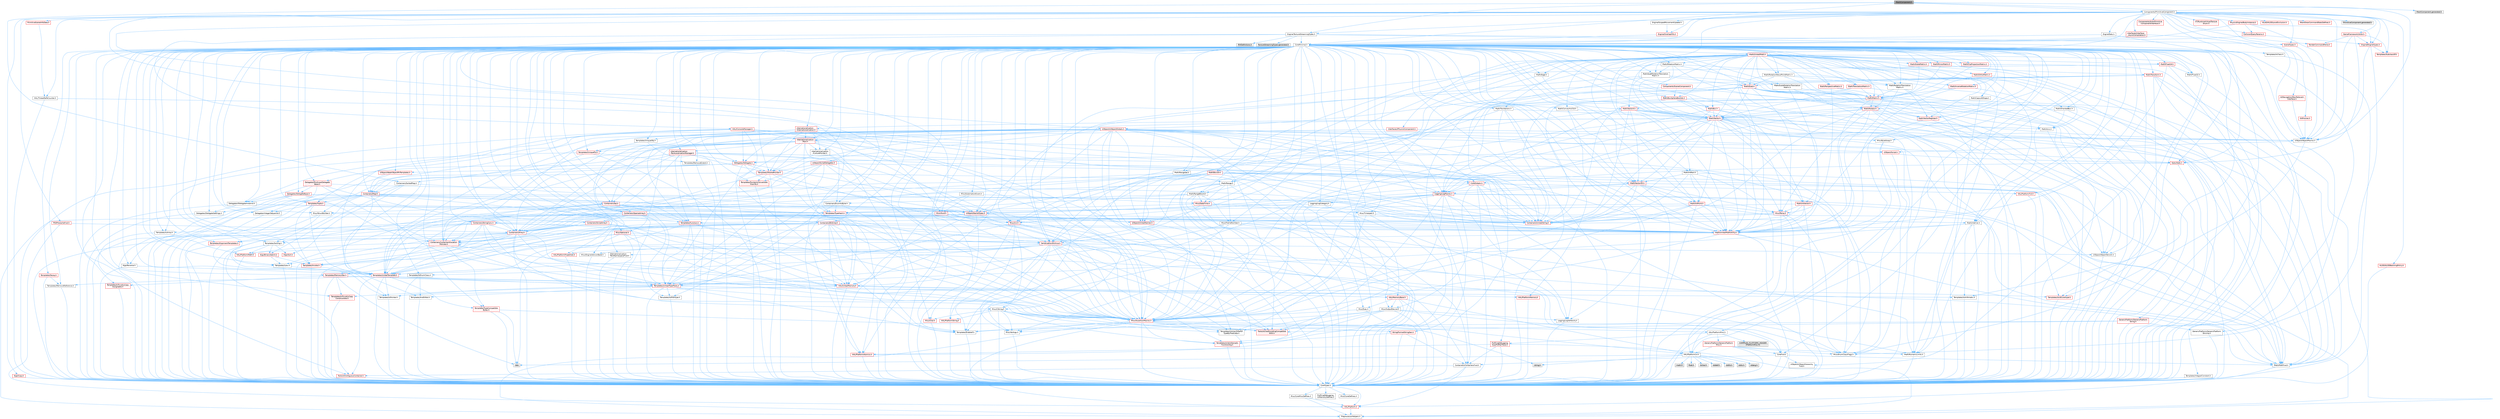 digraph "MeshComponent.h"
{
 // INTERACTIVE_SVG=YES
 // LATEX_PDF_SIZE
  bgcolor="transparent";
  edge [fontname=Helvetica,fontsize=10,labelfontname=Helvetica,labelfontsize=10];
  node [fontname=Helvetica,fontsize=10,shape=box,height=0.2,width=0.4];
  Node1 [id="Node000001",label="MeshComponent.h",height=0.2,width=0.4,color="gray40", fillcolor="grey60", style="filled", fontcolor="black",tooltip=" "];
  Node1 -> Node2 [id="edge1_Node000001_Node000002",color="steelblue1",style="solid",tooltip=" "];
  Node2 [id="Node000002",label="CoreMinimal.h",height=0.2,width=0.4,color="grey40", fillcolor="white", style="filled",URL="$d7/d67/CoreMinimal_8h.html",tooltip=" "];
  Node2 -> Node3 [id="edge2_Node000002_Node000003",color="steelblue1",style="solid",tooltip=" "];
  Node3 [id="Node000003",label="CoreTypes.h",height=0.2,width=0.4,color="grey40", fillcolor="white", style="filled",URL="$dc/dec/CoreTypes_8h.html",tooltip=" "];
  Node3 -> Node4 [id="edge3_Node000003_Node000004",color="steelblue1",style="solid",tooltip=" "];
  Node4 [id="Node000004",label="HAL/Platform.h",height=0.2,width=0.4,color="red", fillcolor="#FFF0F0", style="filled",URL="$d9/dd0/Platform_8h.html",tooltip=" "];
  Node4 -> Node8 [id="edge4_Node000004_Node000008",color="steelblue1",style="solid",tooltip=" "];
  Node8 [id="Node000008",label="PreprocessorHelpers.h",height=0.2,width=0.4,color="grey40", fillcolor="white", style="filled",URL="$db/ddb/PreprocessorHelpers_8h.html",tooltip=" "];
  Node3 -> Node14 [id="edge5_Node000003_Node000014",color="steelblue1",style="solid",tooltip=" "];
  Node14 [id="Node000014",label="ProfilingDebugging\l/UMemoryDefines.h",height=0.2,width=0.4,color="grey40", fillcolor="white", style="filled",URL="$d2/da2/UMemoryDefines_8h.html",tooltip=" "];
  Node3 -> Node15 [id="edge6_Node000003_Node000015",color="steelblue1",style="solid",tooltip=" "];
  Node15 [id="Node000015",label="Misc/CoreMiscDefines.h",height=0.2,width=0.4,color="grey40", fillcolor="white", style="filled",URL="$da/d38/CoreMiscDefines_8h.html",tooltip=" "];
  Node15 -> Node4 [id="edge7_Node000015_Node000004",color="steelblue1",style="solid",tooltip=" "];
  Node15 -> Node8 [id="edge8_Node000015_Node000008",color="steelblue1",style="solid",tooltip=" "];
  Node3 -> Node16 [id="edge9_Node000003_Node000016",color="steelblue1",style="solid",tooltip=" "];
  Node16 [id="Node000016",label="Misc/CoreDefines.h",height=0.2,width=0.4,color="grey40", fillcolor="white", style="filled",URL="$d3/dd2/CoreDefines_8h.html",tooltip=" "];
  Node2 -> Node17 [id="edge10_Node000002_Node000017",color="steelblue1",style="solid",tooltip=" "];
  Node17 [id="Node000017",label="CoreFwd.h",height=0.2,width=0.4,color="grey40", fillcolor="white", style="filled",URL="$d1/d1e/CoreFwd_8h.html",tooltip=" "];
  Node17 -> Node3 [id="edge11_Node000017_Node000003",color="steelblue1",style="solid",tooltip=" "];
  Node17 -> Node18 [id="edge12_Node000017_Node000018",color="steelblue1",style="solid",tooltip=" "];
  Node18 [id="Node000018",label="Containers/ContainersFwd.h",height=0.2,width=0.4,color="grey40", fillcolor="white", style="filled",URL="$d4/d0a/ContainersFwd_8h.html",tooltip=" "];
  Node18 -> Node4 [id="edge13_Node000018_Node000004",color="steelblue1",style="solid",tooltip=" "];
  Node18 -> Node3 [id="edge14_Node000018_Node000003",color="steelblue1",style="solid",tooltip=" "];
  Node18 -> Node19 [id="edge15_Node000018_Node000019",color="steelblue1",style="solid",tooltip=" "];
  Node19 [id="Node000019",label="Traits/IsContiguousContainer.h",height=0.2,width=0.4,color="red", fillcolor="#FFF0F0", style="filled",URL="$d5/d3c/IsContiguousContainer_8h.html",tooltip=" "];
  Node19 -> Node3 [id="edge16_Node000019_Node000003",color="steelblue1",style="solid",tooltip=" "];
  Node17 -> Node22 [id="edge17_Node000017_Node000022",color="steelblue1",style="solid",tooltip=" "];
  Node22 [id="Node000022",label="Math/MathFwd.h",height=0.2,width=0.4,color="grey40", fillcolor="white", style="filled",URL="$d2/d10/MathFwd_8h.html",tooltip=" "];
  Node22 -> Node4 [id="edge18_Node000022_Node000004",color="steelblue1",style="solid",tooltip=" "];
  Node17 -> Node23 [id="edge19_Node000017_Node000023",color="steelblue1",style="solid",tooltip=" "];
  Node23 [id="Node000023",label="UObject/UObjectHierarchy\lFwd.h",height=0.2,width=0.4,color="grey40", fillcolor="white", style="filled",URL="$d3/d13/UObjectHierarchyFwd_8h.html",tooltip=" "];
  Node2 -> Node23 [id="edge20_Node000002_Node000023",color="steelblue1",style="solid",tooltip=" "];
  Node2 -> Node18 [id="edge21_Node000002_Node000018",color="steelblue1",style="solid",tooltip=" "];
  Node2 -> Node24 [id="edge22_Node000002_Node000024",color="steelblue1",style="solid",tooltip=" "];
  Node24 [id="Node000024",label="Misc/VarArgs.h",height=0.2,width=0.4,color="grey40", fillcolor="white", style="filled",URL="$d5/d6f/VarArgs_8h.html",tooltip=" "];
  Node24 -> Node3 [id="edge23_Node000024_Node000003",color="steelblue1",style="solid",tooltip=" "];
  Node2 -> Node25 [id="edge24_Node000002_Node000025",color="steelblue1",style="solid",tooltip=" "];
  Node25 [id="Node000025",label="Logging/LogVerbosity.h",height=0.2,width=0.4,color="grey40", fillcolor="white", style="filled",URL="$d2/d8f/LogVerbosity_8h.html",tooltip=" "];
  Node25 -> Node3 [id="edge25_Node000025_Node000003",color="steelblue1",style="solid",tooltip=" "];
  Node2 -> Node26 [id="edge26_Node000002_Node000026",color="steelblue1",style="solid",tooltip=" "];
  Node26 [id="Node000026",label="Misc/OutputDevice.h",height=0.2,width=0.4,color="grey40", fillcolor="white", style="filled",URL="$d7/d32/OutputDevice_8h.html",tooltip=" "];
  Node26 -> Node17 [id="edge27_Node000026_Node000017",color="steelblue1",style="solid",tooltip=" "];
  Node26 -> Node3 [id="edge28_Node000026_Node000003",color="steelblue1",style="solid",tooltip=" "];
  Node26 -> Node25 [id="edge29_Node000026_Node000025",color="steelblue1",style="solid",tooltip=" "];
  Node26 -> Node24 [id="edge30_Node000026_Node000024",color="steelblue1",style="solid",tooltip=" "];
  Node26 -> Node27 [id="edge31_Node000026_Node000027",color="steelblue1",style="solid",tooltip=" "];
  Node27 [id="Node000027",label="Templates/IsArrayOrRefOf\lTypeByPredicate.h",height=0.2,width=0.4,color="grey40", fillcolor="white", style="filled",URL="$d6/da1/IsArrayOrRefOfTypeByPredicate_8h.html",tooltip=" "];
  Node27 -> Node3 [id="edge32_Node000027_Node000003",color="steelblue1",style="solid",tooltip=" "];
  Node26 -> Node28 [id="edge33_Node000026_Node000028",color="steelblue1",style="solid",tooltip=" "];
  Node28 [id="Node000028",label="Templates/IsValidVariadic\lFunctionArg.h",height=0.2,width=0.4,color="red", fillcolor="#FFF0F0", style="filled",URL="$d0/dc8/IsValidVariadicFunctionArg_8h.html",tooltip=" "];
  Node28 -> Node3 [id="edge34_Node000028_Node000003",color="steelblue1",style="solid",tooltip=" "];
  Node26 -> Node30 [id="edge35_Node000026_Node000030",color="steelblue1",style="solid",tooltip=" "];
  Node30 [id="Node000030",label="Traits/IsCharEncodingCompatible\lWith.h",height=0.2,width=0.4,color="red", fillcolor="#FFF0F0", style="filled",URL="$df/dd1/IsCharEncodingCompatibleWith_8h.html",tooltip=" "];
  Node2 -> Node32 [id="edge36_Node000002_Node000032",color="steelblue1",style="solid",tooltip=" "];
  Node32 [id="Node000032",label="HAL/PlatformCrt.h",height=0.2,width=0.4,color="grey40", fillcolor="white", style="filled",URL="$d8/d75/PlatformCrt_8h.html",tooltip=" "];
  Node32 -> Node33 [id="edge37_Node000032_Node000033",color="steelblue1",style="solid",tooltip=" "];
  Node33 [id="Node000033",label="new",height=0.2,width=0.4,color="grey60", fillcolor="#E0E0E0", style="filled",tooltip=" "];
  Node32 -> Node34 [id="edge38_Node000032_Node000034",color="steelblue1",style="solid",tooltip=" "];
  Node34 [id="Node000034",label="wchar.h",height=0.2,width=0.4,color="grey60", fillcolor="#E0E0E0", style="filled",tooltip=" "];
  Node32 -> Node35 [id="edge39_Node000032_Node000035",color="steelblue1",style="solid",tooltip=" "];
  Node35 [id="Node000035",label="stddef.h",height=0.2,width=0.4,color="grey60", fillcolor="#E0E0E0", style="filled",tooltip=" "];
  Node32 -> Node36 [id="edge40_Node000032_Node000036",color="steelblue1",style="solid",tooltip=" "];
  Node36 [id="Node000036",label="stdlib.h",height=0.2,width=0.4,color="grey60", fillcolor="#E0E0E0", style="filled",tooltip=" "];
  Node32 -> Node37 [id="edge41_Node000032_Node000037",color="steelblue1",style="solid",tooltip=" "];
  Node37 [id="Node000037",label="stdio.h",height=0.2,width=0.4,color="grey60", fillcolor="#E0E0E0", style="filled",tooltip=" "];
  Node32 -> Node38 [id="edge42_Node000032_Node000038",color="steelblue1",style="solid",tooltip=" "];
  Node38 [id="Node000038",label="stdarg.h",height=0.2,width=0.4,color="grey60", fillcolor="#E0E0E0", style="filled",tooltip=" "];
  Node32 -> Node39 [id="edge43_Node000032_Node000039",color="steelblue1",style="solid",tooltip=" "];
  Node39 [id="Node000039",label="math.h",height=0.2,width=0.4,color="grey60", fillcolor="#E0E0E0", style="filled",tooltip=" "];
  Node32 -> Node40 [id="edge44_Node000032_Node000040",color="steelblue1",style="solid",tooltip=" "];
  Node40 [id="Node000040",label="float.h",height=0.2,width=0.4,color="grey60", fillcolor="#E0E0E0", style="filled",tooltip=" "];
  Node32 -> Node41 [id="edge45_Node000032_Node000041",color="steelblue1",style="solid",tooltip=" "];
  Node41 [id="Node000041",label="string.h",height=0.2,width=0.4,color="grey60", fillcolor="#E0E0E0", style="filled",tooltip=" "];
  Node2 -> Node42 [id="edge46_Node000002_Node000042",color="steelblue1",style="solid",tooltip=" "];
  Node42 [id="Node000042",label="HAL/PlatformMisc.h",height=0.2,width=0.4,color="grey40", fillcolor="white", style="filled",URL="$d0/df5/PlatformMisc_8h.html",tooltip=" "];
  Node42 -> Node3 [id="edge47_Node000042_Node000003",color="steelblue1",style="solid",tooltip=" "];
  Node42 -> Node43 [id="edge48_Node000042_Node000043",color="steelblue1",style="solid",tooltip=" "];
  Node43 [id="Node000043",label="GenericPlatform/GenericPlatform\lMisc.h",height=0.2,width=0.4,color="red", fillcolor="#FFF0F0", style="filled",URL="$db/d9a/GenericPlatformMisc_8h.html",tooltip=" "];
  Node43 -> Node17 [id="edge49_Node000043_Node000017",color="steelblue1",style="solid",tooltip=" "];
  Node43 -> Node3 [id="edge50_Node000043_Node000003",color="steelblue1",style="solid",tooltip=" "];
  Node43 -> Node32 [id="edge51_Node000043_Node000032",color="steelblue1",style="solid",tooltip=" "];
  Node43 -> Node47 [id="edge52_Node000043_Node000047",color="steelblue1",style="solid",tooltip=" "];
  Node47 [id="Node000047",label="Math/NumericLimits.h",height=0.2,width=0.4,color="grey40", fillcolor="white", style="filled",URL="$df/d1b/NumericLimits_8h.html",tooltip=" "];
  Node47 -> Node3 [id="edge53_Node000047_Node000003",color="steelblue1",style="solid",tooltip=" "];
  Node43 -> Node49 [id="edge54_Node000043_Node000049",color="steelblue1",style="solid",tooltip=" "];
  Node49 [id="Node000049",label="Misc/EnumClassFlags.h",height=0.2,width=0.4,color="grey40", fillcolor="white", style="filled",URL="$d8/de7/EnumClassFlags_8h.html",tooltip=" "];
  Node42 -> Node52 [id="edge55_Node000042_Node000052",color="steelblue1",style="solid",tooltip=" "];
  Node52 [id="Node000052",label="COMPILED_PLATFORM_HEADER\l(PlatformMisc.h)",height=0.2,width=0.4,color="grey60", fillcolor="#E0E0E0", style="filled",tooltip=" "];
  Node42 -> Node53 [id="edge56_Node000042_Node000053",color="steelblue1",style="solid",tooltip=" "];
  Node53 [id="Node000053",label="ProfilingDebugging\l/CpuProfilerTrace.h",height=0.2,width=0.4,color="red", fillcolor="#FFF0F0", style="filled",URL="$da/dcb/CpuProfilerTrace_8h.html",tooltip=" "];
  Node53 -> Node3 [id="edge57_Node000053_Node000003",color="steelblue1",style="solid",tooltip=" "];
  Node53 -> Node18 [id="edge58_Node000053_Node000018",color="steelblue1",style="solid",tooltip=" "];
  Node53 -> Node54 [id="edge59_Node000053_Node000054",color="steelblue1",style="solid",tooltip=" "];
  Node54 [id="Node000054",label="HAL/PlatformAtomics.h",height=0.2,width=0.4,color="red", fillcolor="#FFF0F0", style="filled",URL="$d3/d36/PlatformAtomics_8h.html",tooltip=" "];
  Node54 -> Node3 [id="edge60_Node000054_Node000003",color="steelblue1",style="solid",tooltip=" "];
  Node53 -> Node8 [id="edge61_Node000053_Node000008",color="steelblue1",style="solid",tooltip=" "];
  Node2 -> Node61 [id="edge62_Node000002_Node000061",color="steelblue1",style="solid",tooltip=" "];
  Node61 [id="Node000061",label="Misc/AssertionMacros.h",height=0.2,width=0.4,color="red", fillcolor="#FFF0F0", style="filled",URL="$d0/dfa/AssertionMacros_8h.html",tooltip=" "];
  Node61 -> Node3 [id="edge63_Node000061_Node000003",color="steelblue1",style="solid",tooltip=" "];
  Node61 -> Node4 [id="edge64_Node000061_Node000004",color="steelblue1",style="solid",tooltip=" "];
  Node61 -> Node42 [id="edge65_Node000061_Node000042",color="steelblue1",style="solid",tooltip=" "];
  Node61 -> Node8 [id="edge66_Node000061_Node000008",color="steelblue1",style="solid",tooltip=" "];
  Node61 -> Node62 [id="edge67_Node000061_Node000062",color="steelblue1",style="solid",tooltip=" "];
  Node62 [id="Node000062",label="Templates/EnableIf.h",height=0.2,width=0.4,color="grey40", fillcolor="white", style="filled",URL="$d7/d60/EnableIf_8h.html",tooltip=" "];
  Node62 -> Node3 [id="edge68_Node000062_Node000003",color="steelblue1",style="solid",tooltip=" "];
  Node61 -> Node27 [id="edge69_Node000061_Node000027",color="steelblue1",style="solid",tooltip=" "];
  Node61 -> Node28 [id="edge70_Node000061_Node000028",color="steelblue1",style="solid",tooltip=" "];
  Node61 -> Node30 [id="edge71_Node000061_Node000030",color="steelblue1",style="solid",tooltip=" "];
  Node61 -> Node24 [id="edge72_Node000061_Node000024",color="steelblue1",style="solid",tooltip=" "];
  Node61 -> Node63 [id="edge73_Node000061_Node000063",color="steelblue1",style="solid",tooltip=" "];
  Node63 [id="Node000063",label="String/FormatStringSan.h",height=0.2,width=0.4,color="red", fillcolor="#FFF0F0", style="filled",URL="$d3/d8b/FormatStringSan_8h.html",tooltip=" "];
  Node63 -> Node3 [id="edge74_Node000063_Node000003",color="steelblue1",style="solid",tooltip=" "];
  Node63 -> Node28 [id="edge75_Node000063_Node000028",color="steelblue1",style="solid",tooltip=" "];
  Node63 -> Node18 [id="edge76_Node000063_Node000018",color="steelblue1",style="solid",tooltip=" "];
  Node2 -> Node70 [id="edge77_Node000002_Node000070",color="steelblue1",style="solid",tooltip=" "];
  Node70 [id="Node000070",label="Templates/IsPointer.h",height=0.2,width=0.4,color="grey40", fillcolor="white", style="filled",URL="$d7/d05/IsPointer_8h.html",tooltip=" "];
  Node70 -> Node3 [id="edge78_Node000070_Node000003",color="steelblue1",style="solid",tooltip=" "];
  Node2 -> Node71 [id="edge79_Node000002_Node000071",color="steelblue1",style="solid",tooltip=" "];
  Node71 [id="Node000071",label="HAL/PlatformMemory.h",height=0.2,width=0.4,color="red", fillcolor="#FFF0F0", style="filled",URL="$de/d68/PlatformMemory_8h.html",tooltip=" "];
  Node71 -> Node3 [id="edge80_Node000071_Node000003",color="steelblue1",style="solid",tooltip=" "];
  Node2 -> Node54 [id="edge81_Node000002_Node000054",color="steelblue1",style="solid",tooltip=" "];
  Node2 -> Node76 [id="edge82_Node000002_Node000076",color="steelblue1",style="solid",tooltip=" "];
  Node76 [id="Node000076",label="Misc/Exec.h",height=0.2,width=0.4,color="grey40", fillcolor="white", style="filled",URL="$de/ddb/Exec_8h.html",tooltip=" "];
  Node76 -> Node3 [id="edge83_Node000076_Node000003",color="steelblue1",style="solid",tooltip=" "];
  Node76 -> Node61 [id="edge84_Node000076_Node000061",color="steelblue1",style="solid",tooltip=" "];
  Node2 -> Node77 [id="edge85_Node000002_Node000077",color="steelblue1",style="solid",tooltip=" "];
  Node77 [id="Node000077",label="HAL/MemoryBase.h",height=0.2,width=0.4,color="red", fillcolor="#FFF0F0", style="filled",URL="$d6/d9f/MemoryBase_8h.html",tooltip=" "];
  Node77 -> Node3 [id="edge86_Node000077_Node000003",color="steelblue1",style="solid",tooltip=" "];
  Node77 -> Node54 [id="edge87_Node000077_Node000054",color="steelblue1",style="solid",tooltip=" "];
  Node77 -> Node32 [id="edge88_Node000077_Node000032",color="steelblue1",style="solid",tooltip=" "];
  Node77 -> Node76 [id="edge89_Node000077_Node000076",color="steelblue1",style="solid",tooltip=" "];
  Node77 -> Node26 [id="edge90_Node000077_Node000026",color="steelblue1",style="solid",tooltip=" "];
  Node2 -> Node87 [id="edge91_Node000002_Node000087",color="steelblue1",style="solid",tooltip=" "];
  Node87 [id="Node000087",label="HAL/UnrealMemory.h",height=0.2,width=0.4,color="red", fillcolor="#FFF0F0", style="filled",URL="$d9/d96/UnrealMemory_8h.html",tooltip=" "];
  Node87 -> Node3 [id="edge92_Node000087_Node000003",color="steelblue1",style="solid",tooltip=" "];
  Node87 -> Node77 [id="edge93_Node000087_Node000077",color="steelblue1",style="solid",tooltip=" "];
  Node87 -> Node71 [id="edge94_Node000087_Node000071",color="steelblue1",style="solid",tooltip=" "];
  Node87 -> Node70 [id="edge95_Node000087_Node000070",color="steelblue1",style="solid",tooltip=" "];
  Node2 -> Node89 [id="edge96_Node000002_Node000089",color="steelblue1",style="solid",tooltip=" "];
  Node89 [id="Node000089",label="Templates/IsArithmetic.h",height=0.2,width=0.4,color="grey40", fillcolor="white", style="filled",URL="$d2/d5d/IsArithmetic_8h.html",tooltip=" "];
  Node89 -> Node3 [id="edge97_Node000089_Node000003",color="steelblue1",style="solid",tooltip=" "];
  Node2 -> Node83 [id="edge98_Node000002_Node000083",color="steelblue1",style="solid",tooltip=" "];
  Node83 [id="Node000083",label="Templates/AndOrNot.h",height=0.2,width=0.4,color="grey40", fillcolor="white", style="filled",URL="$db/d0a/AndOrNot_8h.html",tooltip=" "];
  Node83 -> Node3 [id="edge99_Node000083_Node000003",color="steelblue1",style="solid",tooltip=" "];
  Node2 -> Node90 [id="edge100_Node000002_Node000090",color="steelblue1",style="solid",tooltip=" "];
  Node90 [id="Node000090",label="Templates/IsPODType.h",height=0.2,width=0.4,color="grey40", fillcolor="white", style="filled",URL="$d7/db1/IsPODType_8h.html",tooltip=" "];
  Node90 -> Node3 [id="edge101_Node000090_Node000003",color="steelblue1",style="solid",tooltip=" "];
  Node2 -> Node91 [id="edge102_Node000002_Node000091",color="steelblue1",style="solid",tooltip=" "];
  Node91 [id="Node000091",label="Templates/IsUECoreType.h",height=0.2,width=0.4,color="red", fillcolor="#FFF0F0", style="filled",URL="$d1/db8/IsUECoreType_8h.html",tooltip=" "];
  Node91 -> Node3 [id="edge103_Node000091_Node000003",color="steelblue1",style="solid",tooltip=" "];
  Node2 -> Node84 [id="edge104_Node000002_Node000084",color="steelblue1",style="solid",tooltip=" "];
  Node84 [id="Node000084",label="Templates/IsTriviallyCopy\lConstructible.h",height=0.2,width=0.4,color="red", fillcolor="#FFF0F0", style="filled",URL="$d3/d78/IsTriviallyCopyConstructible_8h.html",tooltip=" "];
  Node84 -> Node3 [id="edge105_Node000084_Node000003",color="steelblue1",style="solid",tooltip=" "];
  Node2 -> Node92 [id="edge106_Node000002_Node000092",color="steelblue1",style="solid",tooltip=" "];
  Node92 [id="Node000092",label="Templates/UnrealTypeTraits.h",height=0.2,width=0.4,color="red", fillcolor="#FFF0F0", style="filled",URL="$d2/d2d/UnrealTypeTraits_8h.html",tooltip=" "];
  Node92 -> Node3 [id="edge107_Node000092_Node000003",color="steelblue1",style="solid",tooltip=" "];
  Node92 -> Node70 [id="edge108_Node000092_Node000070",color="steelblue1",style="solid",tooltip=" "];
  Node92 -> Node61 [id="edge109_Node000092_Node000061",color="steelblue1",style="solid",tooltip=" "];
  Node92 -> Node83 [id="edge110_Node000092_Node000083",color="steelblue1",style="solid",tooltip=" "];
  Node92 -> Node62 [id="edge111_Node000092_Node000062",color="steelblue1",style="solid",tooltip=" "];
  Node92 -> Node89 [id="edge112_Node000092_Node000089",color="steelblue1",style="solid",tooltip=" "];
  Node92 -> Node90 [id="edge113_Node000092_Node000090",color="steelblue1",style="solid",tooltip=" "];
  Node92 -> Node91 [id="edge114_Node000092_Node000091",color="steelblue1",style="solid",tooltip=" "];
  Node92 -> Node84 [id="edge115_Node000092_Node000084",color="steelblue1",style="solid",tooltip=" "];
  Node2 -> Node62 [id="edge116_Node000002_Node000062",color="steelblue1",style="solid",tooltip=" "];
  Node2 -> Node94 [id="edge117_Node000002_Node000094",color="steelblue1",style="solid",tooltip=" "];
  Node94 [id="Node000094",label="Templates/RemoveReference.h",height=0.2,width=0.4,color="grey40", fillcolor="white", style="filled",URL="$da/dbe/RemoveReference_8h.html",tooltip=" "];
  Node94 -> Node3 [id="edge118_Node000094_Node000003",color="steelblue1",style="solid",tooltip=" "];
  Node2 -> Node95 [id="edge119_Node000002_Node000095",color="steelblue1",style="solid",tooltip=" "];
  Node95 [id="Node000095",label="Templates/IntegralConstant.h",height=0.2,width=0.4,color="grey40", fillcolor="white", style="filled",URL="$db/d1b/IntegralConstant_8h.html",tooltip=" "];
  Node95 -> Node3 [id="edge120_Node000095_Node000003",color="steelblue1",style="solid",tooltip=" "];
  Node2 -> Node96 [id="edge121_Node000002_Node000096",color="steelblue1",style="solid",tooltip=" "];
  Node96 [id="Node000096",label="Templates/IsClass.h",height=0.2,width=0.4,color="grey40", fillcolor="white", style="filled",URL="$db/dcb/IsClass_8h.html",tooltip=" "];
  Node96 -> Node3 [id="edge122_Node000096_Node000003",color="steelblue1",style="solid",tooltip=" "];
  Node2 -> Node97 [id="edge123_Node000002_Node000097",color="steelblue1",style="solid",tooltip=" "];
  Node97 [id="Node000097",label="Templates/TypeCompatible\lBytes.h",height=0.2,width=0.4,color="red", fillcolor="#FFF0F0", style="filled",URL="$df/d0a/TypeCompatibleBytes_8h.html",tooltip=" "];
  Node97 -> Node3 [id="edge124_Node000097_Node000003",color="steelblue1",style="solid",tooltip=" "];
  Node97 -> Node41 [id="edge125_Node000097_Node000041",color="steelblue1",style="solid",tooltip=" "];
  Node97 -> Node33 [id="edge126_Node000097_Node000033",color="steelblue1",style="solid",tooltip=" "];
  Node2 -> Node19 [id="edge127_Node000002_Node000019",color="steelblue1",style="solid",tooltip=" "];
  Node2 -> Node98 [id="edge128_Node000002_Node000098",color="steelblue1",style="solid",tooltip=" "];
  Node98 [id="Node000098",label="Templates/UnrealTemplate.h",height=0.2,width=0.4,color="red", fillcolor="#FFF0F0", style="filled",URL="$d4/d24/UnrealTemplate_8h.html",tooltip=" "];
  Node98 -> Node3 [id="edge129_Node000098_Node000003",color="steelblue1",style="solid",tooltip=" "];
  Node98 -> Node70 [id="edge130_Node000098_Node000070",color="steelblue1",style="solid",tooltip=" "];
  Node98 -> Node87 [id="edge131_Node000098_Node000087",color="steelblue1",style="solid",tooltip=" "];
  Node98 -> Node92 [id="edge132_Node000098_Node000092",color="steelblue1",style="solid",tooltip=" "];
  Node98 -> Node94 [id="edge133_Node000098_Node000094",color="steelblue1",style="solid",tooltip=" "];
  Node98 -> Node97 [id="edge134_Node000098_Node000097",color="steelblue1",style="solid",tooltip=" "];
  Node98 -> Node19 [id="edge135_Node000098_Node000019",color="steelblue1",style="solid",tooltip=" "];
  Node2 -> Node47 [id="edge136_Node000002_Node000047",color="steelblue1",style="solid",tooltip=" "];
  Node2 -> Node102 [id="edge137_Node000002_Node000102",color="steelblue1",style="solid",tooltip=" "];
  Node102 [id="Node000102",label="HAL/PlatformMath.h",height=0.2,width=0.4,color="red", fillcolor="#FFF0F0", style="filled",URL="$dc/d53/PlatformMath_8h.html",tooltip=" "];
  Node102 -> Node3 [id="edge138_Node000102_Node000003",color="steelblue1",style="solid",tooltip=" "];
  Node2 -> Node85 [id="edge139_Node000002_Node000085",color="steelblue1",style="solid",tooltip=" "];
  Node85 [id="Node000085",label="Templates/IsTriviallyCopy\lAssignable.h",height=0.2,width=0.4,color="red", fillcolor="#FFF0F0", style="filled",URL="$d2/df2/IsTriviallyCopyAssignable_8h.html",tooltip=" "];
  Node85 -> Node3 [id="edge140_Node000085_Node000003",color="steelblue1",style="solid",tooltip=" "];
  Node2 -> Node110 [id="edge141_Node000002_Node000110",color="steelblue1",style="solid",tooltip=" "];
  Node110 [id="Node000110",label="Templates/MemoryOps.h",height=0.2,width=0.4,color="red", fillcolor="#FFF0F0", style="filled",URL="$db/dea/MemoryOps_8h.html",tooltip=" "];
  Node110 -> Node3 [id="edge142_Node000110_Node000003",color="steelblue1",style="solid",tooltip=" "];
  Node110 -> Node87 [id="edge143_Node000110_Node000087",color="steelblue1",style="solid",tooltip=" "];
  Node110 -> Node85 [id="edge144_Node000110_Node000085",color="steelblue1",style="solid",tooltip=" "];
  Node110 -> Node84 [id="edge145_Node000110_Node000084",color="steelblue1",style="solid",tooltip=" "];
  Node110 -> Node92 [id="edge146_Node000110_Node000092",color="steelblue1",style="solid",tooltip=" "];
  Node110 -> Node33 [id="edge147_Node000110_Node000033",color="steelblue1",style="solid",tooltip=" "];
  Node2 -> Node111 [id="edge148_Node000002_Node000111",color="steelblue1",style="solid",tooltip=" "];
  Node111 [id="Node000111",label="Containers/ContainerAllocation\lPolicies.h",height=0.2,width=0.4,color="red", fillcolor="#FFF0F0", style="filled",URL="$d7/dff/ContainerAllocationPolicies_8h.html",tooltip=" "];
  Node111 -> Node3 [id="edge149_Node000111_Node000003",color="steelblue1",style="solid",tooltip=" "];
  Node111 -> Node111 [id="edge150_Node000111_Node000111",color="steelblue1",style="solid",tooltip=" "];
  Node111 -> Node102 [id="edge151_Node000111_Node000102",color="steelblue1",style="solid",tooltip=" "];
  Node111 -> Node87 [id="edge152_Node000111_Node000087",color="steelblue1",style="solid",tooltip=" "];
  Node111 -> Node47 [id="edge153_Node000111_Node000047",color="steelblue1",style="solid",tooltip=" "];
  Node111 -> Node61 [id="edge154_Node000111_Node000061",color="steelblue1",style="solid",tooltip=" "];
  Node111 -> Node110 [id="edge155_Node000111_Node000110",color="steelblue1",style="solid",tooltip=" "];
  Node111 -> Node97 [id="edge156_Node000111_Node000097",color="steelblue1",style="solid",tooltip=" "];
  Node2 -> Node114 [id="edge157_Node000002_Node000114",color="steelblue1",style="solid",tooltip=" "];
  Node114 [id="Node000114",label="Templates/IsEnumClass.h",height=0.2,width=0.4,color="grey40", fillcolor="white", style="filled",URL="$d7/d15/IsEnumClass_8h.html",tooltip=" "];
  Node114 -> Node3 [id="edge158_Node000114_Node000003",color="steelblue1",style="solid",tooltip=" "];
  Node114 -> Node83 [id="edge159_Node000114_Node000083",color="steelblue1",style="solid",tooltip=" "];
  Node2 -> Node115 [id="edge160_Node000002_Node000115",color="steelblue1",style="solid",tooltip=" "];
  Node115 [id="Node000115",label="HAL/PlatformProperties.h",height=0.2,width=0.4,color="red", fillcolor="#FFF0F0", style="filled",URL="$d9/db0/PlatformProperties_8h.html",tooltip=" "];
  Node115 -> Node3 [id="edge161_Node000115_Node000003",color="steelblue1",style="solid",tooltip=" "];
  Node2 -> Node118 [id="edge162_Node000002_Node000118",color="steelblue1",style="solid",tooltip=" "];
  Node118 [id="Node000118",label="Misc/EngineVersionBase.h",height=0.2,width=0.4,color="grey40", fillcolor="white", style="filled",URL="$d5/d2b/EngineVersionBase_8h.html",tooltip=" "];
  Node118 -> Node3 [id="edge163_Node000118_Node000003",color="steelblue1",style="solid",tooltip=" "];
  Node2 -> Node119 [id="edge164_Node000002_Node000119",color="steelblue1",style="solid",tooltip=" "];
  Node119 [id="Node000119",label="Internationalization\l/TextNamespaceFwd.h",height=0.2,width=0.4,color="grey40", fillcolor="white", style="filled",URL="$d8/d97/TextNamespaceFwd_8h.html",tooltip=" "];
  Node119 -> Node3 [id="edge165_Node000119_Node000003",color="steelblue1",style="solid",tooltip=" "];
  Node2 -> Node120 [id="edge166_Node000002_Node000120",color="steelblue1",style="solid",tooltip=" "];
  Node120 [id="Node000120",label="Serialization/Archive.h",height=0.2,width=0.4,color="red", fillcolor="#FFF0F0", style="filled",URL="$d7/d3b/Archive_8h.html",tooltip=" "];
  Node120 -> Node17 [id="edge167_Node000120_Node000017",color="steelblue1",style="solid",tooltip=" "];
  Node120 -> Node3 [id="edge168_Node000120_Node000003",color="steelblue1",style="solid",tooltip=" "];
  Node120 -> Node115 [id="edge169_Node000120_Node000115",color="steelblue1",style="solid",tooltip=" "];
  Node120 -> Node119 [id="edge170_Node000120_Node000119",color="steelblue1",style="solid",tooltip=" "];
  Node120 -> Node22 [id="edge171_Node000120_Node000022",color="steelblue1",style="solid",tooltip=" "];
  Node120 -> Node61 [id="edge172_Node000120_Node000061",color="steelblue1",style="solid",tooltip=" "];
  Node120 -> Node118 [id="edge173_Node000120_Node000118",color="steelblue1",style="solid",tooltip=" "];
  Node120 -> Node24 [id="edge174_Node000120_Node000024",color="steelblue1",style="solid",tooltip=" "];
  Node120 -> Node62 [id="edge175_Node000120_Node000062",color="steelblue1",style="solid",tooltip=" "];
  Node120 -> Node27 [id="edge176_Node000120_Node000027",color="steelblue1",style="solid",tooltip=" "];
  Node120 -> Node114 [id="edge177_Node000120_Node000114",color="steelblue1",style="solid",tooltip=" "];
  Node120 -> Node28 [id="edge178_Node000120_Node000028",color="steelblue1",style="solid",tooltip=" "];
  Node120 -> Node98 [id="edge179_Node000120_Node000098",color="steelblue1",style="solid",tooltip=" "];
  Node120 -> Node30 [id="edge180_Node000120_Node000030",color="steelblue1",style="solid",tooltip=" "];
  Node120 -> Node123 [id="edge181_Node000120_Node000123",color="steelblue1",style="solid",tooltip=" "];
  Node123 [id="Node000123",label="UObject/ObjectVersion.h",height=0.2,width=0.4,color="grey40", fillcolor="white", style="filled",URL="$da/d63/ObjectVersion_8h.html",tooltip=" "];
  Node123 -> Node3 [id="edge182_Node000123_Node000003",color="steelblue1",style="solid",tooltip=" "];
  Node2 -> Node124 [id="edge183_Node000002_Node000124",color="steelblue1",style="solid",tooltip=" "];
  Node124 [id="Node000124",label="Templates/Less.h",height=0.2,width=0.4,color="grey40", fillcolor="white", style="filled",URL="$de/dc8/Less_8h.html",tooltip=" "];
  Node124 -> Node3 [id="edge184_Node000124_Node000003",color="steelblue1",style="solid",tooltip=" "];
  Node124 -> Node98 [id="edge185_Node000124_Node000098",color="steelblue1",style="solid",tooltip=" "];
  Node2 -> Node125 [id="edge186_Node000002_Node000125",color="steelblue1",style="solid",tooltip=" "];
  Node125 [id="Node000125",label="Templates/Sorting.h",height=0.2,width=0.4,color="grey40", fillcolor="white", style="filled",URL="$d3/d9e/Sorting_8h.html",tooltip=" "];
  Node125 -> Node3 [id="edge187_Node000125_Node000003",color="steelblue1",style="solid",tooltip=" "];
  Node125 -> Node126 [id="edge188_Node000125_Node000126",color="steelblue1",style="solid",tooltip=" "];
  Node126 [id="Node000126",label="Algo/BinarySearch.h",height=0.2,width=0.4,color="red", fillcolor="#FFF0F0", style="filled",URL="$db/db4/BinarySearch_8h.html",tooltip=" "];
  Node126 -> Node128 [id="edge189_Node000126_Node000128",color="steelblue1",style="solid",tooltip=" "];
  Node128 [id="Node000128",label="Templates/Invoke.h",height=0.2,width=0.4,color="red", fillcolor="#FFF0F0", style="filled",URL="$d7/deb/Invoke_8h.html",tooltip=" "];
  Node128 -> Node3 [id="edge190_Node000128_Node000003",color="steelblue1",style="solid",tooltip=" "];
  Node128 -> Node98 [id="edge191_Node000128_Node000098",color="steelblue1",style="solid",tooltip=" "];
  Node126 -> Node124 [id="edge192_Node000126_Node000124",color="steelblue1",style="solid",tooltip=" "];
  Node125 -> Node130 [id="edge193_Node000125_Node000130",color="steelblue1",style="solid",tooltip=" "];
  Node130 [id="Node000130",label="Algo/Sort.h",height=0.2,width=0.4,color="red", fillcolor="#FFF0F0", style="filled",URL="$d1/d87/Sort_8h.html",tooltip=" "];
  Node125 -> Node102 [id="edge194_Node000125_Node000102",color="steelblue1",style="solid",tooltip=" "];
  Node125 -> Node124 [id="edge195_Node000125_Node000124",color="steelblue1",style="solid",tooltip=" "];
  Node2 -> Node136 [id="edge196_Node000002_Node000136",color="steelblue1",style="solid",tooltip=" "];
  Node136 [id="Node000136",label="Misc/Char.h",height=0.2,width=0.4,color="red", fillcolor="#FFF0F0", style="filled",URL="$d0/d58/Char_8h.html",tooltip=" "];
  Node136 -> Node3 [id="edge197_Node000136_Node000003",color="steelblue1",style="solid",tooltip=" "];
  Node2 -> Node139 [id="edge198_Node000002_Node000139",color="steelblue1",style="solid",tooltip=" "];
  Node139 [id="Node000139",label="GenericPlatform/GenericPlatform\lStricmp.h",height=0.2,width=0.4,color="grey40", fillcolor="white", style="filled",URL="$d2/d86/GenericPlatformStricmp_8h.html",tooltip=" "];
  Node139 -> Node3 [id="edge199_Node000139_Node000003",color="steelblue1",style="solid",tooltip=" "];
  Node2 -> Node140 [id="edge200_Node000002_Node000140",color="steelblue1",style="solid",tooltip=" "];
  Node140 [id="Node000140",label="GenericPlatform/GenericPlatform\lString.h",height=0.2,width=0.4,color="red", fillcolor="#FFF0F0", style="filled",URL="$dd/d20/GenericPlatformString_8h.html",tooltip=" "];
  Node140 -> Node3 [id="edge201_Node000140_Node000003",color="steelblue1",style="solid",tooltip=" "];
  Node140 -> Node139 [id="edge202_Node000140_Node000139",color="steelblue1",style="solid",tooltip=" "];
  Node140 -> Node62 [id="edge203_Node000140_Node000062",color="steelblue1",style="solid",tooltip=" "];
  Node140 -> Node30 [id="edge204_Node000140_Node000030",color="steelblue1",style="solid",tooltip=" "];
  Node2 -> Node73 [id="edge205_Node000002_Node000073",color="steelblue1",style="solid",tooltip=" "];
  Node73 [id="Node000073",label="HAL/PlatformString.h",height=0.2,width=0.4,color="red", fillcolor="#FFF0F0", style="filled",URL="$db/db5/PlatformString_8h.html",tooltip=" "];
  Node73 -> Node3 [id="edge206_Node000073_Node000003",color="steelblue1",style="solid",tooltip=" "];
  Node2 -> Node143 [id="edge207_Node000002_Node000143",color="steelblue1",style="solid",tooltip=" "];
  Node143 [id="Node000143",label="Misc/CString.h",height=0.2,width=0.4,color="grey40", fillcolor="white", style="filled",URL="$d2/d49/CString_8h.html",tooltip=" "];
  Node143 -> Node3 [id="edge208_Node000143_Node000003",color="steelblue1",style="solid",tooltip=" "];
  Node143 -> Node32 [id="edge209_Node000143_Node000032",color="steelblue1",style="solid",tooltip=" "];
  Node143 -> Node73 [id="edge210_Node000143_Node000073",color="steelblue1",style="solid",tooltip=" "];
  Node143 -> Node61 [id="edge211_Node000143_Node000061",color="steelblue1",style="solid",tooltip=" "];
  Node143 -> Node136 [id="edge212_Node000143_Node000136",color="steelblue1",style="solid",tooltip=" "];
  Node143 -> Node24 [id="edge213_Node000143_Node000024",color="steelblue1",style="solid",tooltip=" "];
  Node143 -> Node27 [id="edge214_Node000143_Node000027",color="steelblue1",style="solid",tooltip=" "];
  Node143 -> Node28 [id="edge215_Node000143_Node000028",color="steelblue1",style="solid",tooltip=" "];
  Node143 -> Node30 [id="edge216_Node000143_Node000030",color="steelblue1",style="solid",tooltip=" "];
  Node2 -> Node144 [id="edge217_Node000002_Node000144",color="steelblue1",style="solid",tooltip=" "];
  Node144 [id="Node000144",label="Misc/Crc.h",height=0.2,width=0.4,color="red", fillcolor="#FFF0F0", style="filled",URL="$d4/dd2/Crc_8h.html",tooltip=" "];
  Node144 -> Node3 [id="edge218_Node000144_Node000003",color="steelblue1",style="solid",tooltip=" "];
  Node144 -> Node73 [id="edge219_Node000144_Node000073",color="steelblue1",style="solid",tooltip=" "];
  Node144 -> Node61 [id="edge220_Node000144_Node000061",color="steelblue1",style="solid",tooltip=" "];
  Node144 -> Node143 [id="edge221_Node000144_Node000143",color="steelblue1",style="solid",tooltip=" "];
  Node144 -> Node136 [id="edge222_Node000144_Node000136",color="steelblue1",style="solid",tooltip=" "];
  Node144 -> Node92 [id="edge223_Node000144_Node000092",color="steelblue1",style="solid",tooltip=" "];
  Node2 -> Node135 [id="edge224_Node000002_Node000135",color="steelblue1",style="solid",tooltip=" "];
  Node135 [id="Node000135",label="Math/UnrealMathUtility.h",height=0.2,width=0.4,color="red", fillcolor="#FFF0F0", style="filled",URL="$db/db8/UnrealMathUtility_8h.html",tooltip=" "];
  Node135 -> Node3 [id="edge225_Node000135_Node000003",color="steelblue1",style="solid",tooltip=" "];
  Node135 -> Node61 [id="edge226_Node000135_Node000061",color="steelblue1",style="solid",tooltip=" "];
  Node135 -> Node102 [id="edge227_Node000135_Node000102",color="steelblue1",style="solid",tooltip=" "];
  Node135 -> Node22 [id="edge228_Node000135_Node000022",color="steelblue1",style="solid",tooltip=" "];
  Node2 -> Node145 [id="edge229_Node000002_Node000145",color="steelblue1",style="solid",tooltip=" "];
  Node145 [id="Node000145",label="Containers/UnrealString.h",height=0.2,width=0.4,color="red", fillcolor="#FFF0F0", style="filled",URL="$d5/dba/UnrealString_8h.html",tooltip=" "];
  Node2 -> Node149 [id="edge230_Node000002_Node000149",color="steelblue1",style="solid",tooltip=" "];
  Node149 [id="Node000149",label="Containers/Array.h",height=0.2,width=0.4,color="red", fillcolor="#FFF0F0", style="filled",URL="$df/dd0/Array_8h.html",tooltip=" "];
  Node149 -> Node3 [id="edge231_Node000149_Node000003",color="steelblue1",style="solid",tooltip=" "];
  Node149 -> Node61 [id="edge232_Node000149_Node000061",color="steelblue1",style="solid",tooltip=" "];
  Node149 -> Node87 [id="edge233_Node000149_Node000087",color="steelblue1",style="solid",tooltip=" "];
  Node149 -> Node92 [id="edge234_Node000149_Node000092",color="steelblue1",style="solid",tooltip=" "];
  Node149 -> Node98 [id="edge235_Node000149_Node000098",color="steelblue1",style="solid",tooltip=" "];
  Node149 -> Node111 [id="edge236_Node000149_Node000111",color="steelblue1",style="solid",tooltip=" "];
  Node149 -> Node120 [id="edge237_Node000149_Node000120",color="steelblue1",style="solid",tooltip=" "];
  Node149 -> Node128 [id="edge238_Node000149_Node000128",color="steelblue1",style="solid",tooltip=" "];
  Node149 -> Node124 [id="edge239_Node000149_Node000124",color="steelblue1",style="solid",tooltip=" "];
  Node149 -> Node125 [id="edge240_Node000149_Node000125",color="steelblue1",style="solid",tooltip=" "];
  Node149 -> Node172 [id="edge241_Node000149_Node000172",color="steelblue1",style="solid",tooltip=" "];
  Node172 [id="Node000172",label="Templates/AlignmentTemplates.h",height=0.2,width=0.4,color="red", fillcolor="#FFF0F0", style="filled",URL="$dd/d32/AlignmentTemplates_8h.html",tooltip=" "];
  Node172 -> Node3 [id="edge242_Node000172_Node000003",color="steelblue1",style="solid",tooltip=" "];
  Node172 -> Node70 [id="edge243_Node000172_Node000070",color="steelblue1",style="solid",tooltip=" "];
  Node2 -> Node173 [id="edge244_Node000002_Node000173",color="steelblue1",style="solid",tooltip=" "];
  Node173 [id="Node000173",label="Misc/FrameNumber.h",height=0.2,width=0.4,color="grey40", fillcolor="white", style="filled",URL="$dd/dbd/FrameNumber_8h.html",tooltip=" "];
  Node173 -> Node3 [id="edge245_Node000173_Node000003",color="steelblue1",style="solid",tooltip=" "];
  Node173 -> Node47 [id="edge246_Node000173_Node000047",color="steelblue1",style="solid",tooltip=" "];
  Node173 -> Node135 [id="edge247_Node000173_Node000135",color="steelblue1",style="solid",tooltip=" "];
  Node173 -> Node62 [id="edge248_Node000173_Node000062",color="steelblue1",style="solid",tooltip=" "];
  Node173 -> Node92 [id="edge249_Node000173_Node000092",color="steelblue1",style="solid",tooltip=" "];
  Node2 -> Node174 [id="edge250_Node000002_Node000174",color="steelblue1",style="solid",tooltip=" "];
  Node174 [id="Node000174",label="Misc/Timespan.h",height=0.2,width=0.4,color="grey40", fillcolor="white", style="filled",URL="$da/dd9/Timespan_8h.html",tooltip=" "];
  Node174 -> Node3 [id="edge251_Node000174_Node000003",color="steelblue1",style="solid",tooltip=" "];
  Node174 -> Node175 [id="edge252_Node000174_Node000175",color="steelblue1",style="solid",tooltip=" "];
  Node175 [id="Node000175",label="Math/Interval.h",height=0.2,width=0.4,color="grey40", fillcolor="white", style="filled",URL="$d1/d55/Interval_8h.html",tooltip=" "];
  Node175 -> Node3 [id="edge253_Node000175_Node000003",color="steelblue1",style="solid",tooltip=" "];
  Node175 -> Node89 [id="edge254_Node000175_Node000089",color="steelblue1",style="solid",tooltip=" "];
  Node175 -> Node92 [id="edge255_Node000175_Node000092",color="steelblue1",style="solid",tooltip=" "];
  Node175 -> Node47 [id="edge256_Node000175_Node000047",color="steelblue1",style="solid",tooltip=" "];
  Node175 -> Node135 [id="edge257_Node000175_Node000135",color="steelblue1",style="solid",tooltip=" "];
  Node174 -> Node135 [id="edge258_Node000174_Node000135",color="steelblue1",style="solid",tooltip=" "];
  Node174 -> Node61 [id="edge259_Node000174_Node000061",color="steelblue1",style="solid",tooltip=" "];
  Node2 -> Node176 [id="edge260_Node000002_Node000176",color="steelblue1",style="solid",tooltip=" "];
  Node176 [id="Node000176",label="Containers/StringConv.h",height=0.2,width=0.4,color="red", fillcolor="#FFF0F0", style="filled",URL="$d3/ddf/StringConv_8h.html",tooltip=" "];
  Node176 -> Node3 [id="edge261_Node000176_Node000003",color="steelblue1",style="solid",tooltip=" "];
  Node176 -> Node61 [id="edge262_Node000176_Node000061",color="steelblue1",style="solid",tooltip=" "];
  Node176 -> Node111 [id="edge263_Node000176_Node000111",color="steelblue1",style="solid",tooltip=" "];
  Node176 -> Node149 [id="edge264_Node000176_Node000149",color="steelblue1",style="solid",tooltip=" "];
  Node176 -> Node143 [id="edge265_Node000176_Node000143",color="steelblue1",style="solid",tooltip=" "];
  Node176 -> Node177 [id="edge266_Node000176_Node000177",color="steelblue1",style="solid",tooltip=" "];
  Node177 [id="Node000177",label="Templates/IsArray.h",height=0.2,width=0.4,color="grey40", fillcolor="white", style="filled",URL="$d8/d8d/IsArray_8h.html",tooltip=" "];
  Node177 -> Node3 [id="edge267_Node000177_Node000003",color="steelblue1",style="solid",tooltip=" "];
  Node176 -> Node98 [id="edge268_Node000176_Node000098",color="steelblue1",style="solid",tooltip=" "];
  Node176 -> Node92 [id="edge269_Node000176_Node000092",color="steelblue1",style="solid",tooltip=" "];
  Node176 -> Node30 [id="edge270_Node000176_Node000030",color="steelblue1",style="solid",tooltip=" "];
  Node176 -> Node19 [id="edge271_Node000176_Node000019",color="steelblue1",style="solid",tooltip=" "];
  Node2 -> Node178 [id="edge272_Node000002_Node000178",color="steelblue1",style="solid",tooltip=" "];
  Node178 [id="Node000178",label="UObject/UnrealNames.h",height=0.2,width=0.4,color="red", fillcolor="#FFF0F0", style="filled",URL="$d8/db1/UnrealNames_8h.html",tooltip=" "];
  Node178 -> Node3 [id="edge273_Node000178_Node000003",color="steelblue1",style="solid",tooltip=" "];
  Node2 -> Node180 [id="edge274_Node000002_Node000180",color="steelblue1",style="solid",tooltip=" "];
  Node180 [id="Node000180",label="UObject/NameTypes.h",height=0.2,width=0.4,color="red", fillcolor="#FFF0F0", style="filled",URL="$d6/d35/NameTypes_8h.html",tooltip=" "];
  Node180 -> Node3 [id="edge275_Node000180_Node000003",color="steelblue1",style="solid",tooltip=" "];
  Node180 -> Node61 [id="edge276_Node000180_Node000061",color="steelblue1",style="solid",tooltip=" "];
  Node180 -> Node87 [id="edge277_Node000180_Node000087",color="steelblue1",style="solid",tooltip=" "];
  Node180 -> Node92 [id="edge278_Node000180_Node000092",color="steelblue1",style="solid",tooltip=" "];
  Node180 -> Node98 [id="edge279_Node000180_Node000098",color="steelblue1",style="solid",tooltip=" "];
  Node180 -> Node145 [id="edge280_Node000180_Node000145",color="steelblue1",style="solid",tooltip=" "];
  Node180 -> Node176 [id="edge281_Node000180_Node000176",color="steelblue1",style="solid",tooltip=" "];
  Node180 -> Node178 [id="edge282_Node000180_Node000178",color="steelblue1",style="solid",tooltip=" "];
  Node2 -> Node188 [id="edge283_Node000002_Node000188",color="steelblue1",style="solid",tooltip=" "];
  Node188 [id="Node000188",label="Misc/Parse.h",height=0.2,width=0.4,color="red", fillcolor="#FFF0F0", style="filled",URL="$dc/d71/Parse_8h.html",tooltip=" "];
  Node188 -> Node145 [id="edge284_Node000188_Node000145",color="steelblue1",style="solid",tooltip=" "];
  Node188 -> Node3 [id="edge285_Node000188_Node000003",color="steelblue1",style="solid",tooltip=" "];
  Node188 -> Node32 [id="edge286_Node000188_Node000032",color="steelblue1",style="solid",tooltip=" "];
  Node188 -> Node49 [id="edge287_Node000188_Node000049",color="steelblue1",style="solid",tooltip=" "];
  Node188 -> Node189 [id="edge288_Node000188_Node000189",color="steelblue1",style="solid",tooltip=" "];
  Node189 [id="Node000189",label="Templates/Function.h",height=0.2,width=0.4,color="red", fillcolor="#FFF0F0", style="filled",URL="$df/df5/Function_8h.html",tooltip=" "];
  Node189 -> Node3 [id="edge289_Node000189_Node000003",color="steelblue1",style="solid",tooltip=" "];
  Node189 -> Node61 [id="edge290_Node000189_Node000061",color="steelblue1",style="solid",tooltip=" "];
  Node189 -> Node87 [id="edge291_Node000189_Node000087",color="steelblue1",style="solid",tooltip=" "];
  Node189 -> Node92 [id="edge292_Node000189_Node000092",color="steelblue1",style="solid",tooltip=" "];
  Node189 -> Node128 [id="edge293_Node000189_Node000128",color="steelblue1",style="solid",tooltip=" "];
  Node189 -> Node98 [id="edge294_Node000189_Node000098",color="steelblue1",style="solid",tooltip=" "];
  Node189 -> Node135 [id="edge295_Node000189_Node000135",color="steelblue1",style="solid",tooltip=" "];
  Node189 -> Node33 [id="edge296_Node000189_Node000033",color="steelblue1",style="solid",tooltip=" "];
  Node2 -> Node172 [id="edge297_Node000002_Node000172",color="steelblue1",style="solid",tooltip=" "];
  Node2 -> Node191 [id="edge298_Node000002_Node000191",color="steelblue1",style="solid",tooltip=" "];
  Node191 [id="Node000191",label="Misc/StructBuilder.h",height=0.2,width=0.4,color="grey40", fillcolor="white", style="filled",URL="$d9/db3/StructBuilder_8h.html",tooltip=" "];
  Node191 -> Node3 [id="edge299_Node000191_Node000003",color="steelblue1",style="solid",tooltip=" "];
  Node191 -> Node135 [id="edge300_Node000191_Node000135",color="steelblue1",style="solid",tooltip=" "];
  Node191 -> Node172 [id="edge301_Node000191_Node000172",color="steelblue1",style="solid",tooltip=" "];
  Node2 -> Node104 [id="edge302_Node000002_Node000104",color="steelblue1",style="solid",tooltip=" "];
  Node104 [id="Node000104",label="Templates/Decay.h",height=0.2,width=0.4,color="red", fillcolor="#FFF0F0", style="filled",URL="$dd/d0f/Decay_8h.html",tooltip=" "];
  Node104 -> Node3 [id="edge303_Node000104_Node000003",color="steelblue1",style="solid",tooltip=" "];
  Node104 -> Node94 [id="edge304_Node000104_Node000094",color="steelblue1",style="solid",tooltip=" "];
  Node2 -> Node192 [id="edge305_Node000002_Node000192",color="steelblue1",style="solid",tooltip=" "];
  Node192 [id="Node000192",label="Templates/PointerIsConvertible\lFromTo.h",height=0.2,width=0.4,color="red", fillcolor="#FFF0F0", style="filled",URL="$d6/d65/PointerIsConvertibleFromTo_8h.html",tooltip=" "];
  Node192 -> Node3 [id="edge306_Node000192_Node000003",color="steelblue1",style="solid",tooltip=" "];
  Node2 -> Node128 [id="edge307_Node000002_Node000128",color="steelblue1",style="solid",tooltip=" "];
  Node2 -> Node189 [id="edge308_Node000002_Node000189",color="steelblue1",style="solid",tooltip=" "];
  Node2 -> Node161 [id="edge309_Node000002_Node000161",color="steelblue1",style="solid",tooltip=" "];
  Node161 [id="Node000161",label="Templates/TypeHash.h",height=0.2,width=0.4,color="red", fillcolor="#FFF0F0", style="filled",URL="$d1/d62/TypeHash_8h.html",tooltip=" "];
  Node161 -> Node3 [id="edge310_Node000161_Node000003",color="steelblue1",style="solid",tooltip=" "];
  Node161 -> Node144 [id="edge311_Node000161_Node000144",color="steelblue1",style="solid",tooltip=" "];
  Node2 -> Node193 [id="edge312_Node000002_Node000193",color="steelblue1",style="solid",tooltip=" "];
  Node193 [id="Node000193",label="Containers/ScriptArray.h",height=0.2,width=0.4,color="red", fillcolor="#FFF0F0", style="filled",URL="$dc/daf/ScriptArray_8h.html",tooltip=" "];
  Node193 -> Node3 [id="edge313_Node000193_Node000003",color="steelblue1",style="solid",tooltip=" "];
  Node193 -> Node61 [id="edge314_Node000193_Node000061",color="steelblue1",style="solid",tooltip=" "];
  Node193 -> Node87 [id="edge315_Node000193_Node000087",color="steelblue1",style="solid",tooltip=" "];
  Node193 -> Node111 [id="edge316_Node000193_Node000111",color="steelblue1",style="solid",tooltip=" "];
  Node193 -> Node149 [id="edge317_Node000193_Node000149",color="steelblue1",style="solid",tooltip=" "];
  Node2 -> Node194 [id="edge318_Node000002_Node000194",color="steelblue1",style="solid",tooltip=" "];
  Node194 [id="Node000194",label="Containers/BitArray.h",height=0.2,width=0.4,color="red", fillcolor="#FFF0F0", style="filled",URL="$d1/de4/BitArray_8h.html",tooltip=" "];
  Node194 -> Node111 [id="edge319_Node000194_Node000111",color="steelblue1",style="solid",tooltip=" "];
  Node194 -> Node3 [id="edge320_Node000194_Node000003",color="steelblue1",style="solid",tooltip=" "];
  Node194 -> Node54 [id="edge321_Node000194_Node000054",color="steelblue1",style="solid",tooltip=" "];
  Node194 -> Node87 [id="edge322_Node000194_Node000087",color="steelblue1",style="solid",tooltip=" "];
  Node194 -> Node135 [id="edge323_Node000194_Node000135",color="steelblue1",style="solid",tooltip=" "];
  Node194 -> Node61 [id="edge324_Node000194_Node000061",color="steelblue1",style="solid",tooltip=" "];
  Node194 -> Node49 [id="edge325_Node000194_Node000049",color="steelblue1",style="solid",tooltip=" "];
  Node194 -> Node120 [id="edge326_Node000194_Node000120",color="steelblue1",style="solid",tooltip=" "];
  Node194 -> Node62 [id="edge327_Node000194_Node000062",color="steelblue1",style="solid",tooltip=" "];
  Node194 -> Node128 [id="edge328_Node000194_Node000128",color="steelblue1",style="solid",tooltip=" "];
  Node194 -> Node98 [id="edge329_Node000194_Node000098",color="steelblue1",style="solid",tooltip=" "];
  Node194 -> Node92 [id="edge330_Node000194_Node000092",color="steelblue1",style="solid",tooltip=" "];
  Node2 -> Node195 [id="edge331_Node000002_Node000195",color="steelblue1",style="solid",tooltip=" "];
  Node195 [id="Node000195",label="Containers/SparseArray.h",height=0.2,width=0.4,color="red", fillcolor="#FFF0F0", style="filled",URL="$d5/dbf/SparseArray_8h.html",tooltip=" "];
  Node195 -> Node3 [id="edge332_Node000195_Node000003",color="steelblue1",style="solid",tooltip=" "];
  Node195 -> Node61 [id="edge333_Node000195_Node000061",color="steelblue1",style="solid",tooltip=" "];
  Node195 -> Node87 [id="edge334_Node000195_Node000087",color="steelblue1",style="solid",tooltip=" "];
  Node195 -> Node92 [id="edge335_Node000195_Node000092",color="steelblue1",style="solid",tooltip=" "];
  Node195 -> Node98 [id="edge336_Node000195_Node000098",color="steelblue1",style="solid",tooltip=" "];
  Node195 -> Node111 [id="edge337_Node000195_Node000111",color="steelblue1",style="solid",tooltip=" "];
  Node195 -> Node124 [id="edge338_Node000195_Node000124",color="steelblue1",style="solid",tooltip=" "];
  Node195 -> Node149 [id="edge339_Node000195_Node000149",color="steelblue1",style="solid",tooltip=" "];
  Node195 -> Node135 [id="edge340_Node000195_Node000135",color="steelblue1",style="solid",tooltip=" "];
  Node195 -> Node193 [id="edge341_Node000195_Node000193",color="steelblue1",style="solid",tooltip=" "];
  Node195 -> Node194 [id="edge342_Node000195_Node000194",color="steelblue1",style="solid",tooltip=" "];
  Node195 -> Node145 [id="edge343_Node000195_Node000145",color="steelblue1",style="solid",tooltip=" "];
  Node2 -> Node211 [id="edge344_Node000002_Node000211",color="steelblue1",style="solid",tooltip=" "];
  Node211 [id="Node000211",label="Containers/Set.h",height=0.2,width=0.4,color="red", fillcolor="#FFF0F0", style="filled",URL="$d4/d45/Set_8h.html",tooltip=" "];
  Node211 -> Node111 [id="edge345_Node000211_Node000111",color="steelblue1",style="solid",tooltip=" "];
  Node211 -> Node195 [id="edge346_Node000211_Node000195",color="steelblue1",style="solid",tooltip=" "];
  Node211 -> Node18 [id="edge347_Node000211_Node000018",color="steelblue1",style="solid",tooltip=" "];
  Node211 -> Node135 [id="edge348_Node000211_Node000135",color="steelblue1",style="solid",tooltip=" "];
  Node211 -> Node61 [id="edge349_Node000211_Node000061",color="steelblue1",style="solid",tooltip=" "];
  Node211 -> Node191 [id="edge350_Node000211_Node000191",color="steelblue1",style="solid",tooltip=" "];
  Node211 -> Node189 [id="edge351_Node000211_Node000189",color="steelblue1",style="solid",tooltip=" "];
  Node211 -> Node125 [id="edge352_Node000211_Node000125",color="steelblue1",style="solid",tooltip=" "];
  Node211 -> Node161 [id="edge353_Node000211_Node000161",color="steelblue1",style="solid",tooltip=" "];
  Node211 -> Node98 [id="edge354_Node000211_Node000098",color="steelblue1",style="solid",tooltip=" "];
  Node2 -> Node214 [id="edge355_Node000002_Node000214",color="steelblue1",style="solid",tooltip=" "];
  Node214 [id="Node000214",label="Algo/Reverse.h",height=0.2,width=0.4,color="grey40", fillcolor="white", style="filled",URL="$d5/d93/Reverse_8h.html",tooltip=" "];
  Node214 -> Node3 [id="edge356_Node000214_Node000003",color="steelblue1",style="solid",tooltip=" "];
  Node214 -> Node98 [id="edge357_Node000214_Node000098",color="steelblue1",style="solid",tooltip=" "];
  Node2 -> Node215 [id="edge358_Node000002_Node000215",color="steelblue1",style="solid",tooltip=" "];
  Node215 [id="Node000215",label="Containers/Map.h",height=0.2,width=0.4,color="red", fillcolor="#FFF0F0", style="filled",URL="$df/d79/Map_8h.html",tooltip=" "];
  Node215 -> Node3 [id="edge359_Node000215_Node000003",color="steelblue1",style="solid",tooltip=" "];
  Node215 -> Node214 [id="edge360_Node000215_Node000214",color="steelblue1",style="solid",tooltip=" "];
  Node215 -> Node211 [id="edge361_Node000215_Node000211",color="steelblue1",style="solid",tooltip=" "];
  Node215 -> Node145 [id="edge362_Node000215_Node000145",color="steelblue1",style="solid",tooltip=" "];
  Node215 -> Node61 [id="edge363_Node000215_Node000061",color="steelblue1",style="solid",tooltip=" "];
  Node215 -> Node191 [id="edge364_Node000215_Node000191",color="steelblue1",style="solid",tooltip=" "];
  Node215 -> Node189 [id="edge365_Node000215_Node000189",color="steelblue1",style="solid",tooltip=" "];
  Node215 -> Node125 [id="edge366_Node000215_Node000125",color="steelblue1",style="solid",tooltip=" "];
  Node215 -> Node216 [id="edge367_Node000215_Node000216",color="steelblue1",style="solid",tooltip=" "];
  Node216 [id="Node000216",label="Templates/Tuple.h",height=0.2,width=0.4,color="red", fillcolor="#FFF0F0", style="filled",URL="$d2/d4f/Tuple_8h.html",tooltip=" "];
  Node216 -> Node3 [id="edge368_Node000216_Node000003",color="steelblue1",style="solid",tooltip=" "];
  Node216 -> Node98 [id="edge369_Node000216_Node000098",color="steelblue1",style="solid",tooltip=" "];
  Node216 -> Node217 [id="edge370_Node000216_Node000217",color="steelblue1",style="solid",tooltip=" "];
  Node217 [id="Node000217",label="Delegates/IntegerSequence.h",height=0.2,width=0.4,color="grey40", fillcolor="white", style="filled",URL="$d2/dcc/IntegerSequence_8h.html",tooltip=" "];
  Node217 -> Node3 [id="edge371_Node000217_Node000003",color="steelblue1",style="solid",tooltip=" "];
  Node216 -> Node128 [id="edge372_Node000216_Node000128",color="steelblue1",style="solid",tooltip=" "];
  Node216 -> Node161 [id="edge373_Node000216_Node000161",color="steelblue1",style="solid",tooltip=" "];
  Node215 -> Node98 [id="edge374_Node000215_Node000098",color="steelblue1",style="solid",tooltip=" "];
  Node215 -> Node92 [id="edge375_Node000215_Node000092",color="steelblue1",style="solid",tooltip=" "];
  Node2 -> Node219 [id="edge376_Node000002_Node000219",color="steelblue1",style="solid",tooltip=" "];
  Node219 [id="Node000219",label="Math/IntPoint.h",height=0.2,width=0.4,color="red", fillcolor="#FFF0F0", style="filled",URL="$d3/df7/IntPoint_8h.html",tooltip=" "];
  Node219 -> Node3 [id="edge377_Node000219_Node000003",color="steelblue1",style="solid",tooltip=" "];
  Node219 -> Node61 [id="edge378_Node000219_Node000061",color="steelblue1",style="solid",tooltip=" "];
  Node219 -> Node188 [id="edge379_Node000219_Node000188",color="steelblue1",style="solid",tooltip=" "];
  Node219 -> Node22 [id="edge380_Node000219_Node000022",color="steelblue1",style="solid",tooltip=" "];
  Node219 -> Node135 [id="edge381_Node000219_Node000135",color="steelblue1",style="solid",tooltip=" "];
  Node219 -> Node145 [id="edge382_Node000219_Node000145",color="steelblue1",style="solid",tooltip=" "];
  Node219 -> Node161 [id="edge383_Node000219_Node000161",color="steelblue1",style="solid",tooltip=" "];
  Node2 -> Node221 [id="edge384_Node000002_Node000221",color="steelblue1",style="solid",tooltip=" "];
  Node221 [id="Node000221",label="Math/IntVector.h",height=0.2,width=0.4,color="red", fillcolor="#FFF0F0", style="filled",URL="$d7/d44/IntVector_8h.html",tooltip=" "];
  Node221 -> Node3 [id="edge385_Node000221_Node000003",color="steelblue1",style="solid",tooltip=" "];
  Node221 -> Node144 [id="edge386_Node000221_Node000144",color="steelblue1",style="solid",tooltip=" "];
  Node221 -> Node188 [id="edge387_Node000221_Node000188",color="steelblue1",style="solid",tooltip=" "];
  Node221 -> Node22 [id="edge388_Node000221_Node000022",color="steelblue1",style="solid",tooltip=" "];
  Node221 -> Node135 [id="edge389_Node000221_Node000135",color="steelblue1",style="solid",tooltip=" "];
  Node221 -> Node145 [id="edge390_Node000221_Node000145",color="steelblue1",style="solid",tooltip=" "];
  Node2 -> Node222 [id="edge391_Node000002_Node000222",color="steelblue1",style="solid",tooltip=" "];
  Node222 [id="Node000222",label="Logging/LogCategory.h",height=0.2,width=0.4,color="grey40", fillcolor="white", style="filled",URL="$d9/d36/LogCategory_8h.html",tooltip=" "];
  Node222 -> Node3 [id="edge392_Node000222_Node000003",color="steelblue1",style="solid",tooltip=" "];
  Node222 -> Node25 [id="edge393_Node000222_Node000025",color="steelblue1",style="solid",tooltip=" "];
  Node222 -> Node180 [id="edge394_Node000222_Node000180",color="steelblue1",style="solid",tooltip=" "];
  Node2 -> Node223 [id="edge395_Node000002_Node000223",color="steelblue1",style="solid",tooltip=" "];
  Node223 [id="Node000223",label="Logging/LogMacros.h",height=0.2,width=0.4,color="red", fillcolor="#FFF0F0", style="filled",URL="$d0/d16/LogMacros_8h.html",tooltip=" "];
  Node223 -> Node145 [id="edge396_Node000223_Node000145",color="steelblue1",style="solid",tooltip=" "];
  Node223 -> Node3 [id="edge397_Node000223_Node000003",color="steelblue1",style="solid",tooltip=" "];
  Node223 -> Node8 [id="edge398_Node000223_Node000008",color="steelblue1",style="solid",tooltip=" "];
  Node223 -> Node222 [id="edge399_Node000223_Node000222",color="steelblue1",style="solid",tooltip=" "];
  Node223 -> Node25 [id="edge400_Node000223_Node000025",color="steelblue1",style="solid",tooltip=" "];
  Node223 -> Node61 [id="edge401_Node000223_Node000061",color="steelblue1",style="solid",tooltip=" "];
  Node223 -> Node24 [id="edge402_Node000223_Node000024",color="steelblue1",style="solid",tooltip=" "];
  Node223 -> Node63 [id="edge403_Node000223_Node000063",color="steelblue1",style="solid",tooltip=" "];
  Node223 -> Node62 [id="edge404_Node000223_Node000062",color="steelblue1",style="solid",tooltip=" "];
  Node223 -> Node27 [id="edge405_Node000223_Node000027",color="steelblue1",style="solid",tooltip=" "];
  Node223 -> Node28 [id="edge406_Node000223_Node000028",color="steelblue1",style="solid",tooltip=" "];
  Node223 -> Node30 [id="edge407_Node000223_Node000030",color="steelblue1",style="solid",tooltip=" "];
  Node2 -> Node226 [id="edge408_Node000002_Node000226",color="steelblue1",style="solid",tooltip=" "];
  Node226 [id="Node000226",label="Math/Vector2D.h",height=0.2,width=0.4,color="red", fillcolor="#FFF0F0", style="filled",URL="$d3/db0/Vector2D_8h.html",tooltip=" "];
  Node226 -> Node3 [id="edge409_Node000226_Node000003",color="steelblue1",style="solid",tooltip=" "];
  Node226 -> Node22 [id="edge410_Node000226_Node000022",color="steelblue1",style="solid",tooltip=" "];
  Node226 -> Node61 [id="edge411_Node000226_Node000061",color="steelblue1",style="solid",tooltip=" "];
  Node226 -> Node144 [id="edge412_Node000226_Node000144",color="steelblue1",style="solid",tooltip=" "];
  Node226 -> Node135 [id="edge413_Node000226_Node000135",color="steelblue1",style="solid",tooltip=" "];
  Node226 -> Node145 [id="edge414_Node000226_Node000145",color="steelblue1",style="solid",tooltip=" "];
  Node226 -> Node188 [id="edge415_Node000226_Node000188",color="steelblue1",style="solid",tooltip=" "];
  Node226 -> Node219 [id="edge416_Node000226_Node000219",color="steelblue1",style="solid",tooltip=" "];
  Node226 -> Node223 [id="edge417_Node000226_Node000223",color="steelblue1",style="solid",tooltip=" "];
  Node2 -> Node230 [id="edge418_Node000002_Node000230",color="steelblue1",style="solid",tooltip=" "];
  Node230 [id="Node000230",label="Math/IntRect.h",height=0.2,width=0.4,color="grey40", fillcolor="white", style="filled",URL="$d7/d53/IntRect_8h.html",tooltip=" "];
  Node230 -> Node3 [id="edge419_Node000230_Node000003",color="steelblue1",style="solid",tooltip=" "];
  Node230 -> Node22 [id="edge420_Node000230_Node000022",color="steelblue1",style="solid",tooltip=" "];
  Node230 -> Node135 [id="edge421_Node000230_Node000135",color="steelblue1",style="solid",tooltip=" "];
  Node230 -> Node145 [id="edge422_Node000230_Node000145",color="steelblue1",style="solid",tooltip=" "];
  Node230 -> Node219 [id="edge423_Node000230_Node000219",color="steelblue1",style="solid",tooltip=" "];
  Node230 -> Node226 [id="edge424_Node000230_Node000226",color="steelblue1",style="solid",tooltip=" "];
  Node2 -> Node231 [id="edge425_Node000002_Node000231",color="steelblue1",style="solid",tooltip=" "];
  Node231 [id="Node000231",label="Misc/ByteSwap.h",height=0.2,width=0.4,color="grey40", fillcolor="white", style="filled",URL="$dc/dd7/ByteSwap_8h.html",tooltip=" "];
  Node231 -> Node3 [id="edge426_Node000231_Node000003",color="steelblue1",style="solid",tooltip=" "];
  Node231 -> Node32 [id="edge427_Node000231_Node000032",color="steelblue1",style="solid",tooltip=" "];
  Node2 -> Node160 [id="edge428_Node000002_Node000160",color="steelblue1",style="solid",tooltip=" "];
  Node160 [id="Node000160",label="Containers/EnumAsByte.h",height=0.2,width=0.4,color="grey40", fillcolor="white", style="filled",URL="$d6/d9a/EnumAsByte_8h.html",tooltip=" "];
  Node160 -> Node3 [id="edge429_Node000160_Node000003",color="steelblue1",style="solid",tooltip=" "];
  Node160 -> Node90 [id="edge430_Node000160_Node000090",color="steelblue1",style="solid",tooltip=" "];
  Node160 -> Node161 [id="edge431_Node000160_Node000161",color="steelblue1",style="solid",tooltip=" "];
  Node2 -> Node232 [id="edge432_Node000002_Node000232",color="steelblue1",style="solid",tooltip=" "];
  Node232 [id="Node000232",label="HAL/PlatformTLS.h",height=0.2,width=0.4,color="red", fillcolor="#FFF0F0", style="filled",URL="$d0/def/PlatformTLS_8h.html",tooltip=" "];
  Node232 -> Node3 [id="edge433_Node000232_Node000003",color="steelblue1",style="solid",tooltip=" "];
  Node2 -> Node235 [id="edge434_Node000002_Node000235",color="steelblue1",style="solid",tooltip=" "];
  Node235 [id="Node000235",label="CoreGlobals.h",height=0.2,width=0.4,color="red", fillcolor="#FFF0F0", style="filled",URL="$d5/d8c/CoreGlobals_8h.html",tooltip=" "];
  Node235 -> Node145 [id="edge435_Node000235_Node000145",color="steelblue1",style="solid",tooltip=" "];
  Node235 -> Node3 [id="edge436_Node000235_Node000003",color="steelblue1",style="solid",tooltip=" "];
  Node235 -> Node232 [id="edge437_Node000235_Node000232",color="steelblue1",style="solid",tooltip=" "];
  Node235 -> Node223 [id="edge438_Node000235_Node000223",color="steelblue1",style="solid",tooltip=" "];
  Node235 -> Node49 [id="edge439_Node000235_Node000049",color="steelblue1",style="solid",tooltip=" "];
  Node235 -> Node26 [id="edge440_Node000235_Node000026",color="steelblue1",style="solid",tooltip=" "];
  Node235 -> Node53 [id="edge441_Node000235_Node000053",color="steelblue1",style="solid",tooltip=" "];
  Node235 -> Node180 [id="edge442_Node000235_Node000180",color="steelblue1",style="solid",tooltip=" "];
  Node2 -> Node236 [id="edge443_Node000002_Node000236",color="steelblue1",style="solid",tooltip=" "];
  Node236 [id="Node000236",label="Templates/SharedPointer.h",height=0.2,width=0.4,color="red", fillcolor="#FFF0F0", style="filled",URL="$d2/d17/SharedPointer_8h.html",tooltip=" "];
  Node236 -> Node3 [id="edge444_Node000236_Node000003",color="steelblue1",style="solid",tooltip=" "];
  Node236 -> Node192 [id="edge445_Node000236_Node000192",color="steelblue1",style="solid",tooltip=" "];
  Node236 -> Node61 [id="edge446_Node000236_Node000061",color="steelblue1",style="solid",tooltip=" "];
  Node236 -> Node87 [id="edge447_Node000236_Node000087",color="steelblue1",style="solid",tooltip=" "];
  Node236 -> Node149 [id="edge448_Node000236_Node000149",color="steelblue1",style="solid",tooltip=" "];
  Node236 -> Node215 [id="edge449_Node000236_Node000215",color="steelblue1",style="solid",tooltip=" "];
  Node236 -> Node235 [id="edge450_Node000236_Node000235",color="steelblue1",style="solid",tooltip=" "];
  Node2 -> Node241 [id="edge451_Node000002_Node000241",color="steelblue1",style="solid",tooltip=" "];
  Node241 [id="Node000241",label="Internationalization\l/CulturePointer.h",height=0.2,width=0.4,color="grey40", fillcolor="white", style="filled",URL="$d6/dbe/CulturePointer_8h.html",tooltip=" "];
  Node241 -> Node3 [id="edge452_Node000241_Node000003",color="steelblue1",style="solid",tooltip=" "];
  Node241 -> Node236 [id="edge453_Node000241_Node000236",color="steelblue1",style="solid",tooltip=" "];
  Node2 -> Node242 [id="edge454_Node000002_Node000242",color="steelblue1",style="solid",tooltip=" "];
  Node242 [id="Node000242",label="UObject/WeakObjectPtrTemplates.h",height=0.2,width=0.4,color="red", fillcolor="#FFF0F0", style="filled",URL="$d8/d3b/WeakObjectPtrTemplates_8h.html",tooltip=" "];
  Node242 -> Node3 [id="edge455_Node000242_Node000003",color="steelblue1",style="solid",tooltip=" "];
  Node242 -> Node215 [id="edge456_Node000242_Node000215",color="steelblue1",style="solid",tooltip=" "];
  Node2 -> Node245 [id="edge457_Node000002_Node000245",color="steelblue1",style="solid",tooltip=" "];
  Node245 [id="Node000245",label="Delegates/DelegateSettings.h",height=0.2,width=0.4,color="grey40", fillcolor="white", style="filled",URL="$d0/d97/DelegateSettings_8h.html",tooltip=" "];
  Node245 -> Node3 [id="edge458_Node000245_Node000003",color="steelblue1",style="solid",tooltip=" "];
  Node2 -> Node246 [id="edge459_Node000002_Node000246",color="steelblue1",style="solid",tooltip=" "];
  Node246 [id="Node000246",label="Delegates/IDelegateInstance.h",height=0.2,width=0.4,color="grey40", fillcolor="white", style="filled",URL="$d2/d10/IDelegateInstance_8h.html",tooltip=" "];
  Node246 -> Node3 [id="edge460_Node000246_Node000003",color="steelblue1",style="solid",tooltip=" "];
  Node246 -> Node161 [id="edge461_Node000246_Node000161",color="steelblue1",style="solid",tooltip=" "];
  Node246 -> Node180 [id="edge462_Node000246_Node000180",color="steelblue1",style="solid",tooltip=" "];
  Node246 -> Node245 [id="edge463_Node000246_Node000245",color="steelblue1",style="solid",tooltip=" "];
  Node2 -> Node247 [id="edge464_Node000002_Node000247",color="steelblue1",style="solid",tooltip=" "];
  Node247 [id="Node000247",label="Delegates/DelegateBase.h",height=0.2,width=0.4,color="red", fillcolor="#FFF0F0", style="filled",URL="$da/d67/DelegateBase_8h.html",tooltip=" "];
  Node247 -> Node3 [id="edge465_Node000247_Node000003",color="steelblue1",style="solid",tooltip=" "];
  Node247 -> Node111 [id="edge466_Node000247_Node000111",color="steelblue1",style="solid",tooltip=" "];
  Node247 -> Node135 [id="edge467_Node000247_Node000135",color="steelblue1",style="solid",tooltip=" "];
  Node247 -> Node180 [id="edge468_Node000247_Node000180",color="steelblue1",style="solid",tooltip=" "];
  Node247 -> Node245 [id="edge469_Node000247_Node000245",color="steelblue1",style="solid",tooltip=" "];
  Node247 -> Node246 [id="edge470_Node000247_Node000246",color="steelblue1",style="solid",tooltip=" "];
  Node2 -> Node255 [id="edge471_Node000002_Node000255",color="steelblue1",style="solid",tooltip=" "];
  Node255 [id="Node000255",label="Delegates/MulticastDelegate\lBase.h",height=0.2,width=0.4,color="red", fillcolor="#FFF0F0", style="filled",URL="$db/d16/MulticastDelegateBase_8h.html",tooltip=" "];
  Node255 -> Node3 [id="edge472_Node000255_Node000003",color="steelblue1",style="solid",tooltip=" "];
  Node255 -> Node111 [id="edge473_Node000255_Node000111",color="steelblue1",style="solid",tooltip=" "];
  Node255 -> Node149 [id="edge474_Node000255_Node000149",color="steelblue1",style="solid",tooltip=" "];
  Node255 -> Node135 [id="edge475_Node000255_Node000135",color="steelblue1",style="solid",tooltip=" "];
  Node255 -> Node246 [id="edge476_Node000255_Node000246",color="steelblue1",style="solid",tooltip=" "];
  Node255 -> Node247 [id="edge477_Node000255_Node000247",color="steelblue1",style="solid",tooltip=" "];
  Node2 -> Node217 [id="edge478_Node000002_Node000217",color="steelblue1",style="solid",tooltip=" "];
  Node2 -> Node216 [id="edge479_Node000002_Node000216",color="steelblue1",style="solid",tooltip=" "];
  Node2 -> Node256 [id="edge480_Node000002_Node000256",color="steelblue1",style="solid",tooltip=" "];
  Node256 [id="Node000256",label="UObject/ScriptDelegates.h",height=0.2,width=0.4,color="red", fillcolor="#FFF0F0", style="filled",URL="$de/d81/ScriptDelegates_8h.html",tooltip=" "];
  Node256 -> Node149 [id="edge481_Node000256_Node000149",color="steelblue1",style="solid",tooltip=" "];
  Node256 -> Node111 [id="edge482_Node000256_Node000111",color="steelblue1",style="solid",tooltip=" "];
  Node256 -> Node145 [id="edge483_Node000256_Node000145",color="steelblue1",style="solid",tooltip=" "];
  Node256 -> Node61 [id="edge484_Node000256_Node000061",color="steelblue1",style="solid",tooltip=" "];
  Node256 -> Node236 [id="edge485_Node000256_Node000236",color="steelblue1",style="solid",tooltip=" "];
  Node256 -> Node161 [id="edge486_Node000256_Node000161",color="steelblue1",style="solid",tooltip=" "];
  Node256 -> Node92 [id="edge487_Node000256_Node000092",color="steelblue1",style="solid",tooltip=" "];
  Node256 -> Node180 [id="edge488_Node000256_Node000180",color="steelblue1",style="solid",tooltip=" "];
  Node2 -> Node258 [id="edge489_Node000002_Node000258",color="steelblue1",style="solid",tooltip=" "];
  Node258 [id="Node000258",label="Delegates/Delegate.h",height=0.2,width=0.4,color="red", fillcolor="#FFF0F0", style="filled",URL="$d4/d80/Delegate_8h.html",tooltip=" "];
  Node258 -> Node3 [id="edge490_Node000258_Node000003",color="steelblue1",style="solid",tooltip=" "];
  Node258 -> Node61 [id="edge491_Node000258_Node000061",color="steelblue1",style="solid",tooltip=" "];
  Node258 -> Node180 [id="edge492_Node000258_Node000180",color="steelblue1",style="solid",tooltip=" "];
  Node258 -> Node236 [id="edge493_Node000258_Node000236",color="steelblue1",style="solid",tooltip=" "];
  Node258 -> Node242 [id="edge494_Node000258_Node000242",color="steelblue1",style="solid",tooltip=" "];
  Node258 -> Node255 [id="edge495_Node000258_Node000255",color="steelblue1",style="solid",tooltip=" "];
  Node258 -> Node217 [id="edge496_Node000258_Node000217",color="steelblue1",style="solid",tooltip=" "];
  Node2 -> Node263 [id="edge497_Node000002_Node000263",color="steelblue1",style="solid",tooltip=" "];
  Node263 [id="Node000263",label="Internationalization\l/TextLocalizationManager.h",height=0.2,width=0.4,color="red", fillcolor="#FFF0F0", style="filled",URL="$d5/d2e/TextLocalizationManager_8h.html",tooltip=" "];
  Node263 -> Node149 [id="edge498_Node000263_Node000149",color="steelblue1",style="solid",tooltip=" "];
  Node263 -> Node111 [id="edge499_Node000263_Node000111",color="steelblue1",style="solid",tooltip=" "];
  Node263 -> Node215 [id="edge500_Node000263_Node000215",color="steelblue1",style="solid",tooltip=" "];
  Node263 -> Node211 [id="edge501_Node000263_Node000211",color="steelblue1",style="solid",tooltip=" "];
  Node263 -> Node145 [id="edge502_Node000263_Node000145",color="steelblue1",style="solid",tooltip=" "];
  Node263 -> Node3 [id="edge503_Node000263_Node000003",color="steelblue1",style="solid",tooltip=" "];
  Node263 -> Node258 [id="edge504_Node000263_Node000258",color="steelblue1",style="solid",tooltip=" "];
  Node263 -> Node144 [id="edge505_Node000263_Node000144",color="steelblue1",style="solid",tooltip=" "];
  Node263 -> Node49 [id="edge506_Node000263_Node000049",color="steelblue1",style="solid",tooltip=" "];
  Node263 -> Node189 [id="edge507_Node000263_Node000189",color="steelblue1",style="solid",tooltip=" "];
  Node263 -> Node236 [id="edge508_Node000263_Node000236",color="steelblue1",style="solid",tooltip=" "];
  Node2 -> Node204 [id="edge509_Node000002_Node000204",color="steelblue1",style="solid",tooltip=" "];
  Node204 [id="Node000204",label="Misc/Optional.h",height=0.2,width=0.4,color="red", fillcolor="#FFF0F0", style="filled",URL="$d2/dae/Optional_8h.html",tooltip=" "];
  Node204 -> Node3 [id="edge510_Node000204_Node000003",color="steelblue1",style="solid",tooltip=" "];
  Node204 -> Node61 [id="edge511_Node000204_Node000061",color="steelblue1",style="solid",tooltip=" "];
  Node204 -> Node110 [id="edge512_Node000204_Node000110",color="steelblue1",style="solid",tooltip=" "];
  Node204 -> Node98 [id="edge513_Node000204_Node000098",color="steelblue1",style="solid",tooltip=" "];
  Node204 -> Node120 [id="edge514_Node000204_Node000120",color="steelblue1",style="solid",tooltip=" "];
  Node2 -> Node177 [id="edge515_Node000002_Node000177",color="steelblue1",style="solid",tooltip=" "];
  Node2 -> Node209 [id="edge516_Node000002_Node000209",color="steelblue1",style="solid",tooltip=" "];
  Node209 [id="Node000209",label="Templates/RemoveExtent.h",height=0.2,width=0.4,color="grey40", fillcolor="white", style="filled",URL="$dc/de9/RemoveExtent_8h.html",tooltip=" "];
  Node209 -> Node3 [id="edge517_Node000209_Node000003",color="steelblue1",style="solid",tooltip=" "];
  Node2 -> Node208 [id="edge518_Node000002_Node000208",color="steelblue1",style="solid",tooltip=" "];
  Node208 [id="Node000208",label="Templates/UniquePtr.h",height=0.2,width=0.4,color="red", fillcolor="#FFF0F0", style="filled",URL="$de/d1a/UniquePtr_8h.html",tooltip=" "];
  Node208 -> Node3 [id="edge519_Node000208_Node000003",color="steelblue1",style="solid",tooltip=" "];
  Node208 -> Node98 [id="edge520_Node000208_Node000098",color="steelblue1",style="solid",tooltip=" "];
  Node208 -> Node177 [id="edge521_Node000208_Node000177",color="steelblue1",style="solid",tooltip=" "];
  Node208 -> Node209 [id="edge522_Node000208_Node000209",color="steelblue1",style="solid",tooltip=" "];
  Node2 -> Node270 [id="edge523_Node000002_Node000270",color="steelblue1",style="solid",tooltip=" "];
  Node270 [id="Node000270",label="Internationalization\l/Text.h",height=0.2,width=0.4,color="red", fillcolor="#FFF0F0", style="filled",URL="$d6/d35/Text_8h.html",tooltip=" "];
  Node270 -> Node3 [id="edge524_Node000270_Node000003",color="steelblue1",style="solid",tooltip=" "];
  Node270 -> Node54 [id="edge525_Node000270_Node000054",color="steelblue1",style="solid",tooltip=" "];
  Node270 -> Node61 [id="edge526_Node000270_Node000061",color="steelblue1",style="solid",tooltip=" "];
  Node270 -> Node49 [id="edge527_Node000270_Node000049",color="steelblue1",style="solid",tooltip=" "];
  Node270 -> Node92 [id="edge528_Node000270_Node000092",color="steelblue1",style="solid",tooltip=" "];
  Node270 -> Node149 [id="edge529_Node000270_Node000149",color="steelblue1",style="solid",tooltip=" "];
  Node270 -> Node145 [id="edge530_Node000270_Node000145",color="steelblue1",style="solid",tooltip=" "];
  Node270 -> Node271 [id="edge531_Node000270_Node000271",color="steelblue1",style="solid",tooltip=" "];
  Node271 [id="Node000271",label="Containers/SortedMap.h",height=0.2,width=0.4,color="grey40", fillcolor="white", style="filled",URL="$d1/dcf/SortedMap_8h.html",tooltip=" "];
  Node271 -> Node215 [id="edge532_Node000271_Node000215",color="steelblue1",style="solid",tooltip=" "];
  Node271 -> Node126 [id="edge533_Node000271_Node000126",color="steelblue1",style="solid",tooltip=" "];
  Node271 -> Node130 [id="edge534_Node000271_Node000130",color="steelblue1",style="solid",tooltip=" "];
  Node271 -> Node180 [id="edge535_Node000271_Node000180",color="steelblue1",style="solid",tooltip=" "];
  Node270 -> Node160 [id="edge536_Node000270_Node000160",color="steelblue1",style="solid",tooltip=" "];
  Node270 -> Node236 [id="edge537_Node000270_Node000236",color="steelblue1",style="solid",tooltip=" "];
  Node270 -> Node241 [id="edge538_Node000270_Node000241",color="steelblue1",style="solid",tooltip=" "];
  Node270 -> Node263 [id="edge539_Node000270_Node000263",color="steelblue1",style="solid",tooltip=" "];
  Node270 -> Node204 [id="edge540_Node000270_Node000204",color="steelblue1",style="solid",tooltip=" "];
  Node270 -> Node208 [id="edge541_Node000270_Node000208",color="steelblue1",style="solid",tooltip=" "];
  Node2 -> Node207 [id="edge542_Node000002_Node000207",color="steelblue1",style="solid",tooltip=" "];
  Node207 [id="Node000207",label="Templates/UniqueObj.h",height=0.2,width=0.4,color="grey40", fillcolor="white", style="filled",URL="$da/d95/UniqueObj_8h.html",tooltip=" "];
  Node207 -> Node3 [id="edge543_Node000207_Node000003",color="steelblue1",style="solid",tooltip=" "];
  Node207 -> Node208 [id="edge544_Node000207_Node000208",color="steelblue1",style="solid",tooltip=" "];
  Node2 -> Node276 [id="edge545_Node000002_Node000276",color="steelblue1",style="solid",tooltip=" "];
  Node276 [id="Node000276",label="Internationalization\l/Internationalization.h",height=0.2,width=0.4,color="red", fillcolor="#FFF0F0", style="filled",URL="$da/de4/Internationalization_8h.html",tooltip=" "];
  Node276 -> Node149 [id="edge546_Node000276_Node000149",color="steelblue1",style="solid",tooltip=" "];
  Node276 -> Node145 [id="edge547_Node000276_Node000145",color="steelblue1",style="solid",tooltip=" "];
  Node276 -> Node3 [id="edge548_Node000276_Node000003",color="steelblue1",style="solid",tooltip=" "];
  Node276 -> Node258 [id="edge549_Node000276_Node000258",color="steelblue1",style="solid",tooltip=" "];
  Node276 -> Node241 [id="edge550_Node000276_Node000241",color="steelblue1",style="solid",tooltip=" "];
  Node276 -> Node270 [id="edge551_Node000276_Node000270",color="steelblue1",style="solid",tooltip=" "];
  Node276 -> Node236 [id="edge552_Node000276_Node000236",color="steelblue1",style="solid",tooltip=" "];
  Node276 -> Node216 [id="edge553_Node000276_Node000216",color="steelblue1",style="solid",tooltip=" "];
  Node276 -> Node207 [id="edge554_Node000276_Node000207",color="steelblue1",style="solid",tooltip=" "];
  Node276 -> Node180 [id="edge555_Node000276_Node000180",color="steelblue1",style="solid",tooltip=" "];
  Node2 -> Node277 [id="edge556_Node000002_Node000277",color="steelblue1",style="solid",tooltip=" "];
  Node277 [id="Node000277",label="Math/Vector.h",height=0.2,width=0.4,color="red", fillcolor="#FFF0F0", style="filled",URL="$d6/dbe/Vector_8h.html",tooltip=" "];
  Node277 -> Node3 [id="edge557_Node000277_Node000003",color="steelblue1",style="solid",tooltip=" "];
  Node277 -> Node61 [id="edge558_Node000277_Node000061",color="steelblue1",style="solid",tooltip=" "];
  Node277 -> Node22 [id="edge559_Node000277_Node000022",color="steelblue1",style="solid",tooltip=" "];
  Node277 -> Node47 [id="edge560_Node000277_Node000047",color="steelblue1",style="solid",tooltip=" "];
  Node277 -> Node144 [id="edge561_Node000277_Node000144",color="steelblue1",style="solid",tooltip=" "];
  Node277 -> Node135 [id="edge562_Node000277_Node000135",color="steelblue1",style="solid",tooltip=" "];
  Node277 -> Node145 [id="edge563_Node000277_Node000145",color="steelblue1",style="solid",tooltip=" "];
  Node277 -> Node188 [id="edge564_Node000277_Node000188",color="steelblue1",style="solid",tooltip=" "];
  Node277 -> Node219 [id="edge565_Node000277_Node000219",color="steelblue1",style="solid",tooltip=" "];
  Node277 -> Node223 [id="edge566_Node000277_Node000223",color="steelblue1",style="solid",tooltip=" "];
  Node277 -> Node226 [id="edge567_Node000277_Node000226",color="steelblue1",style="solid",tooltip=" "];
  Node277 -> Node231 [id="edge568_Node000277_Node000231",color="steelblue1",style="solid",tooltip=" "];
  Node277 -> Node270 [id="edge569_Node000277_Node000270",color="steelblue1",style="solid",tooltip=" "];
  Node277 -> Node276 [id="edge570_Node000277_Node000276",color="steelblue1",style="solid",tooltip=" "];
  Node277 -> Node221 [id="edge571_Node000277_Node000221",color="steelblue1",style="solid",tooltip=" "];
  Node277 -> Node280 [id="edge572_Node000277_Node000280",color="steelblue1",style="solid",tooltip=" "];
  Node280 [id="Node000280",label="Math/Axis.h",height=0.2,width=0.4,color="grey40", fillcolor="white", style="filled",URL="$dd/dbb/Axis_8h.html",tooltip=" "];
  Node280 -> Node3 [id="edge573_Node000280_Node000003",color="steelblue1",style="solid",tooltip=" "];
  Node277 -> Node123 [id="edge574_Node000277_Node000123",color="steelblue1",style="solid",tooltip=" "];
  Node2 -> Node281 [id="edge575_Node000002_Node000281",color="steelblue1",style="solid",tooltip=" "];
  Node281 [id="Node000281",label="Math/Vector4.h",height=0.2,width=0.4,color="red", fillcolor="#FFF0F0", style="filled",URL="$d7/d36/Vector4_8h.html",tooltip=" "];
  Node281 -> Node3 [id="edge576_Node000281_Node000003",color="steelblue1",style="solid",tooltip=" "];
  Node281 -> Node144 [id="edge577_Node000281_Node000144",color="steelblue1",style="solid",tooltip=" "];
  Node281 -> Node22 [id="edge578_Node000281_Node000022",color="steelblue1",style="solid",tooltip=" "];
  Node281 -> Node135 [id="edge579_Node000281_Node000135",color="steelblue1",style="solid",tooltip=" "];
  Node281 -> Node145 [id="edge580_Node000281_Node000145",color="steelblue1",style="solid",tooltip=" "];
  Node281 -> Node188 [id="edge581_Node000281_Node000188",color="steelblue1",style="solid",tooltip=" "];
  Node281 -> Node223 [id="edge582_Node000281_Node000223",color="steelblue1",style="solid",tooltip=" "];
  Node281 -> Node226 [id="edge583_Node000281_Node000226",color="steelblue1",style="solid",tooltip=" "];
  Node281 -> Node277 [id="edge584_Node000281_Node000277",color="steelblue1",style="solid",tooltip=" "];
  Node2 -> Node282 [id="edge585_Node000002_Node000282",color="steelblue1",style="solid",tooltip=" "];
  Node282 [id="Node000282",label="Math/VectorRegister.h",height=0.2,width=0.4,color="red", fillcolor="#FFF0F0", style="filled",URL="$da/d8b/VectorRegister_8h.html",tooltip=" "];
  Node282 -> Node3 [id="edge586_Node000282_Node000003",color="steelblue1",style="solid",tooltip=" "];
  Node282 -> Node135 [id="edge587_Node000282_Node000135",color="steelblue1",style="solid",tooltip=" "];
  Node2 -> Node287 [id="edge588_Node000002_Node000287",color="steelblue1",style="solid",tooltip=" "];
  Node287 [id="Node000287",label="Math/TwoVectors.h",height=0.2,width=0.4,color="grey40", fillcolor="white", style="filled",URL="$d4/db4/TwoVectors_8h.html",tooltip=" "];
  Node287 -> Node3 [id="edge589_Node000287_Node000003",color="steelblue1",style="solid",tooltip=" "];
  Node287 -> Node61 [id="edge590_Node000287_Node000061",color="steelblue1",style="solid",tooltip=" "];
  Node287 -> Node135 [id="edge591_Node000287_Node000135",color="steelblue1",style="solid",tooltip=" "];
  Node287 -> Node145 [id="edge592_Node000287_Node000145",color="steelblue1",style="solid",tooltip=" "];
  Node287 -> Node277 [id="edge593_Node000287_Node000277",color="steelblue1",style="solid",tooltip=" "];
  Node2 -> Node288 [id="edge594_Node000002_Node000288",color="steelblue1",style="solid",tooltip=" "];
  Node288 [id="Node000288",label="Math/Edge.h",height=0.2,width=0.4,color="grey40", fillcolor="white", style="filled",URL="$d5/de0/Edge_8h.html",tooltip=" "];
  Node288 -> Node3 [id="edge595_Node000288_Node000003",color="steelblue1",style="solid",tooltip=" "];
  Node288 -> Node277 [id="edge596_Node000288_Node000277",color="steelblue1",style="solid",tooltip=" "];
  Node2 -> Node123 [id="edge597_Node000002_Node000123",color="steelblue1",style="solid",tooltip=" "];
  Node2 -> Node289 [id="edge598_Node000002_Node000289",color="steelblue1",style="solid",tooltip=" "];
  Node289 [id="Node000289",label="Math/CapsuleShape.h",height=0.2,width=0.4,color="grey40", fillcolor="white", style="filled",URL="$d3/d36/CapsuleShape_8h.html",tooltip=" "];
  Node289 -> Node3 [id="edge599_Node000289_Node000003",color="steelblue1",style="solid",tooltip=" "];
  Node289 -> Node277 [id="edge600_Node000289_Node000277",color="steelblue1",style="solid",tooltip=" "];
  Node2 -> Node290 [id="edge601_Node000002_Node000290",color="steelblue1",style="solid",tooltip=" "];
  Node290 [id="Node000290",label="Math/Rotator.h",height=0.2,width=0.4,color="red", fillcolor="#FFF0F0", style="filled",URL="$d8/d3a/Rotator_8h.html",tooltip=" "];
  Node290 -> Node3 [id="edge602_Node000290_Node000003",color="steelblue1",style="solid",tooltip=" "];
  Node290 -> Node22 [id="edge603_Node000290_Node000022",color="steelblue1",style="solid",tooltip=" "];
  Node290 -> Node135 [id="edge604_Node000290_Node000135",color="steelblue1",style="solid",tooltip=" "];
  Node290 -> Node145 [id="edge605_Node000290_Node000145",color="steelblue1",style="solid",tooltip=" "];
  Node290 -> Node188 [id="edge606_Node000290_Node000188",color="steelblue1",style="solid",tooltip=" "];
  Node290 -> Node223 [id="edge607_Node000290_Node000223",color="steelblue1",style="solid",tooltip=" "];
  Node290 -> Node277 [id="edge608_Node000290_Node000277",color="steelblue1",style="solid",tooltip=" "];
  Node290 -> Node282 [id="edge609_Node000290_Node000282",color="steelblue1",style="solid",tooltip=" "];
  Node290 -> Node123 [id="edge610_Node000290_Node000123",color="steelblue1",style="solid",tooltip=" "];
  Node2 -> Node291 [id="edge611_Node000002_Node000291",color="steelblue1",style="solid",tooltip=" "];
  Node291 [id="Node000291",label="Misc/DateTime.h",height=0.2,width=0.4,color="red", fillcolor="#FFF0F0", style="filled",URL="$d1/de9/DateTime_8h.html",tooltip=" "];
  Node291 -> Node145 [id="edge612_Node000291_Node000145",color="steelblue1",style="solid",tooltip=" "];
  Node291 -> Node3 [id="edge613_Node000291_Node000003",color="steelblue1",style="solid",tooltip=" "];
  Node291 -> Node174 [id="edge614_Node000291_Node000174",color="steelblue1",style="solid",tooltip=" "];
  Node291 -> Node120 [id="edge615_Node000291_Node000120",color="steelblue1",style="solid",tooltip=" "];
  Node291 -> Node161 [id="edge616_Node000291_Node000161",color="steelblue1",style="solid",tooltip=" "];
  Node2 -> Node292 [id="edge617_Node000002_Node000292",color="steelblue1",style="solid",tooltip=" "];
  Node292 [id="Node000292",label="Math/RangeBound.h",height=0.2,width=0.4,color="grey40", fillcolor="white", style="filled",URL="$d7/dd8/RangeBound_8h.html",tooltip=" "];
  Node292 -> Node3 [id="edge618_Node000292_Node000003",color="steelblue1",style="solid",tooltip=" "];
  Node292 -> Node61 [id="edge619_Node000292_Node000061",color="steelblue1",style="solid",tooltip=" "];
  Node292 -> Node161 [id="edge620_Node000292_Node000161",color="steelblue1",style="solid",tooltip=" "];
  Node292 -> Node160 [id="edge621_Node000292_Node000160",color="steelblue1",style="solid",tooltip=" "];
  Node292 -> Node173 [id="edge622_Node000292_Node000173",color="steelblue1",style="solid",tooltip=" "];
  Node292 -> Node291 [id="edge623_Node000292_Node000291",color="steelblue1",style="solid",tooltip=" "];
  Node2 -> Node293 [id="edge624_Node000002_Node000293",color="steelblue1",style="solid",tooltip=" "];
  Node293 [id="Node000293",label="Misc/AutomationEvent.h",height=0.2,width=0.4,color="grey40", fillcolor="white", style="filled",URL="$d1/d26/AutomationEvent_8h.html",tooltip=" "];
  Node293 -> Node3 [id="edge625_Node000293_Node000003",color="steelblue1",style="solid",tooltip=" "];
  Node293 -> Node291 [id="edge626_Node000293_Node000291",color="steelblue1",style="solid",tooltip=" "];
  Node293 -> Node228 [id="edge627_Node000293_Node000228",color="steelblue1",style="solid",tooltip=" "];
  Node228 [id="Node000228",label="Misc/Guid.h",height=0.2,width=0.4,color="red", fillcolor="#FFF0F0", style="filled",URL="$d6/d2a/Guid_8h.html",tooltip=" "];
  Node228 -> Node145 [id="edge628_Node000228_Node000145",color="steelblue1",style="solid",tooltip=" "];
  Node228 -> Node3 [id="edge629_Node000228_Node000003",color="steelblue1",style="solid",tooltip=" "];
  Node228 -> Node8 [id="edge630_Node000228_Node000008",color="steelblue1",style="solid",tooltip=" "];
  Node228 -> Node61 [id="edge631_Node000228_Node000061",color="steelblue1",style="solid",tooltip=" "];
  Node228 -> Node144 [id="edge632_Node000228_Node000144",color="steelblue1",style="solid",tooltip=" "];
  Node228 -> Node120 [id="edge633_Node000228_Node000120",color="steelblue1",style="solid",tooltip=" "];
  Node2 -> Node294 [id="edge634_Node000002_Node000294",color="steelblue1",style="solid",tooltip=" "];
  Node294 [id="Node000294",label="Math/Range.h",height=0.2,width=0.4,color="grey40", fillcolor="white", style="filled",URL="$d9/db6/Range_8h.html",tooltip=" "];
  Node294 -> Node3 [id="edge635_Node000294_Node000003",color="steelblue1",style="solid",tooltip=" "];
  Node294 -> Node149 [id="edge636_Node000294_Node000149",color="steelblue1",style="solid",tooltip=" "];
  Node294 -> Node61 [id="edge637_Node000294_Node000061",color="steelblue1",style="solid",tooltip=" "];
  Node294 -> Node291 [id="edge638_Node000294_Node000291",color="steelblue1",style="solid",tooltip=" "];
  Node294 -> Node292 [id="edge639_Node000294_Node000292",color="steelblue1",style="solid",tooltip=" "];
  Node294 -> Node173 [id="edge640_Node000294_Node000173",color="steelblue1",style="solid",tooltip=" "];
  Node294 -> Node120 [id="edge641_Node000294_Node000120",color="steelblue1",style="solid",tooltip=" "];
  Node2 -> Node295 [id="edge642_Node000002_Node000295",color="steelblue1",style="solid",tooltip=" "];
  Node295 [id="Node000295",label="Math/RangeSet.h",height=0.2,width=0.4,color="grey40", fillcolor="white", style="filled",URL="$dc/d21/RangeSet_8h.html",tooltip=" "];
  Node295 -> Node3 [id="edge643_Node000295_Node000003",color="steelblue1",style="solid",tooltip=" "];
  Node295 -> Node149 [id="edge644_Node000295_Node000149",color="steelblue1",style="solid",tooltip=" "];
  Node295 -> Node294 [id="edge645_Node000295_Node000294",color="steelblue1",style="solid",tooltip=" "];
  Node295 -> Node120 [id="edge646_Node000295_Node000120",color="steelblue1",style="solid",tooltip=" "];
  Node2 -> Node175 [id="edge647_Node000002_Node000175",color="steelblue1",style="solid",tooltip=" "];
  Node2 -> Node296 [id="edge648_Node000002_Node000296",color="steelblue1",style="solid",tooltip=" "];
  Node296 [id="Node000296",label="Math/Box.h",height=0.2,width=0.4,color="red", fillcolor="#FFF0F0", style="filled",URL="$de/d0f/Box_8h.html",tooltip=" "];
  Node296 -> Node3 [id="edge649_Node000296_Node000003",color="steelblue1",style="solid",tooltip=" "];
  Node296 -> Node61 [id="edge650_Node000296_Node000061",color="steelblue1",style="solid",tooltip=" "];
  Node296 -> Node22 [id="edge651_Node000296_Node000022",color="steelblue1",style="solid",tooltip=" "];
  Node296 -> Node135 [id="edge652_Node000296_Node000135",color="steelblue1",style="solid",tooltip=" "];
  Node296 -> Node145 [id="edge653_Node000296_Node000145",color="steelblue1",style="solid",tooltip=" "];
  Node296 -> Node277 [id="edge654_Node000296_Node000277",color="steelblue1",style="solid",tooltip=" "];
  Node2 -> Node306 [id="edge655_Node000002_Node000306",color="steelblue1",style="solid",tooltip=" "];
  Node306 [id="Node000306",label="Math/Box2D.h",height=0.2,width=0.4,color="red", fillcolor="#FFF0F0", style="filled",URL="$d3/d1c/Box2D_8h.html",tooltip=" "];
  Node306 -> Node149 [id="edge656_Node000306_Node000149",color="steelblue1",style="solid",tooltip=" "];
  Node306 -> Node145 [id="edge657_Node000306_Node000145",color="steelblue1",style="solid",tooltip=" "];
  Node306 -> Node3 [id="edge658_Node000306_Node000003",color="steelblue1",style="solid",tooltip=" "];
  Node306 -> Node22 [id="edge659_Node000306_Node000022",color="steelblue1",style="solid",tooltip=" "];
  Node306 -> Node135 [id="edge660_Node000306_Node000135",color="steelblue1",style="solid",tooltip=" "];
  Node306 -> Node226 [id="edge661_Node000306_Node000226",color="steelblue1",style="solid",tooltip=" "];
  Node306 -> Node61 [id="edge662_Node000306_Node000061",color="steelblue1",style="solid",tooltip=" "];
  Node306 -> Node120 [id="edge663_Node000306_Node000120",color="steelblue1",style="solid",tooltip=" "];
  Node306 -> Node91 [id="edge664_Node000306_Node000091",color="steelblue1",style="solid",tooltip=" "];
  Node306 -> Node92 [id="edge665_Node000306_Node000092",color="steelblue1",style="solid",tooltip=" "];
  Node306 -> Node180 [id="edge666_Node000306_Node000180",color="steelblue1",style="solid",tooltip=" "];
  Node306 -> Node178 [id="edge667_Node000306_Node000178",color="steelblue1",style="solid",tooltip=" "];
  Node2 -> Node307 [id="edge668_Node000002_Node000307",color="steelblue1",style="solid",tooltip=" "];
  Node307 [id="Node000307",label="Math/BoxSphereBounds.h",height=0.2,width=0.4,color="red", fillcolor="#FFF0F0", style="filled",URL="$d3/d0a/BoxSphereBounds_8h.html",tooltip=" "];
  Node307 -> Node3 [id="edge669_Node000307_Node000003",color="steelblue1",style="solid",tooltip=" "];
  Node307 -> Node22 [id="edge670_Node000307_Node000022",color="steelblue1",style="solid",tooltip=" "];
  Node307 -> Node135 [id="edge671_Node000307_Node000135",color="steelblue1",style="solid",tooltip=" "];
  Node307 -> Node145 [id="edge672_Node000307_Node000145",color="steelblue1",style="solid",tooltip=" "];
  Node307 -> Node223 [id="edge673_Node000307_Node000223",color="steelblue1",style="solid",tooltip=" "];
  Node307 -> Node277 [id="edge674_Node000307_Node000277",color="steelblue1",style="solid",tooltip=" "];
  Node307 -> Node296 [id="edge675_Node000307_Node000296",color="steelblue1",style="solid",tooltip=" "];
  Node2 -> Node308 [id="edge676_Node000002_Node000308",color="steelblue1",style="solid",tooltip=" "];
  Node308 [id="Node000308",label="Math/OrientedBox.h",height=0.2,width=0.4,color="grey40", fillcolor="white", style="filled",URL="$d6/db1/OrientedBox_8h.html",tooltip=" "];
  Node308 -> Node3 [id="edge677_Node000308_Node000003",color="steelblue1",style="solid",tooltip=" "];
  Node308 -> Node277 [id="edge678_Node000308_Node000277",color="steelblue1",style="solid",tooltip=" "];
  Node308 -> Node175 [id="edge679_Node000308_Node000175",color="steelblue1",style="solid",tooltip=" "];
  Node2 -> Node280 [id="edge680_Node000002_Node000280",color="steelblue1",style="solid",tooltip=" "];
  Node2 -> Node298 [id="edge681_Node000002_Node000298",color="steelblue1",style="solid",tooltip=" "];
  Node298 [id="Node000298",label="Math/Matrix.h",height=0.2,width=0.4,color="red", fillcolor="#FFF0F0", style="filled",URL="$d3/db1/Matrix_8h.html",tooltip=" "];
  Node298 -> Node3 [id="edge682_Node000298_Node000003",color="steelblue1",style="solid",tooltip=" "];
  Node298 -> Node87 [id="edge683_Node000298_Node000087",color="steelblue1",style="solid",tooltip=" "];
  Node298 -> Node135 [id="edge684_Node000298_Node000135",color="steelblue1",style="solid",tooltip=" "];
  Node298 -> Node145 [id="edge685_Node000298_Node000145",color="steelblue1",style="solid",tooltip=" "];
  Node298 -> Node22 [id="edge686_Node000298_Node000022",color="steelblue1",style="solid",tooltip=" "];
  Node298 -> Node277 [id="edge687_Node000298_Node000277",color="steelblue1",style="solid",tooltip=" "];
  Node298 -> Node281 [id="edge688_Node000298_Node000281",color="steelblue1",style="solid",tooltip=" "];
  Node298 -> Node290 [id="edge689_Node000298_Node000290",color="steelblue1",style="solid",tooltip=" "];
  Node298 -> Node280 [id="edge690_Node000298_Node000280",color="steelblue1",style="solid",tooltip=" "];
  Node298 -> Node123 [id="edge691_Node000298_Node000123",color="steelblue1",style="solid",tooltip=" "];
  Node2 -> Node309 [id="edge692_Node000002_Node000309",color="steelblue1",style="solid",tooltip=" "];
  Node309 [id="Node000309",label="Math/RotationTranslation\lMatrix.h",height=0.2,width=0.4,color="grey40", fillcolor="white", style="filled",URL="$d6/d6f/RotationTranslationMatrix_8h.html",tooltip=" "];
  Node309 -> Node3 [id="edge693_Node000309_Node000003",color="steelblue1",style="solid",tooltip=" "];
  Node309 -> Node135 [id="edge694_Node000309_Node000135",color="steelblue1",style="solid",tooltip=" "];
  Node309 -> Node282 [id="edge695_Node000309_Node000282",color="steelblue1",style="solid",tooltip=" "];
  Node309 -> Node298 [id="edge696_Node000309_Node000298",color="steelblue1",style="solid",tooltip=" "];
  Node2 -> Node310 [id="edge697_Node000002_Node000310",color="steelblue1",style="solid",tooltip=" "];
  Node310 [id="Node000310",label="Math/RotationAboutPointMatrix.h",height=0.2,width=0.4,color="grey40", fillcolor="white", style="filled",URL="$d9/d30/RotationAboutPointMatrix_8h.html",tooltip=" "];
  Node310 -> Node3 [id="edge698_Node000310_Node000003",color="steelblue1",style="solid",tooltip=" "];
  Node310 -> Node277 [id="edge699_Node000310_Node000277",color="steelblue1",style="solid",tooltip=" "];
  Node310 -> Node298 [id="edge700_Node000310_Node000298",color="steelblue1",style="solid",tooltip=" "];
  Node310 -> Node302 [id="edge701_Node000310_Node000302",color="steelblue1",style="solid",tooltip=" "];
  Node302 [id="Node000302",label="Math/Quat.h",height=0.2,width=0.4,color="red", fillcolor="#FFF0F0", style="filled",URL="$d9/de9/Quat_8h.html",tooltip=" "];
  Node302 -> Node3 [id="edge702_Node000302_Node000003",color="steelblue1",style="solid",tooltip=" "];
  Node302 -> Node61 [id="edge703_Node000302_Node000061",color="steelblue1",style="solid",tooltip=" "];
  Node302 -> Node135 [id="edge704_Node000302_Node000135",color="steelblue1",style="solid",tooltip=" "];
  Node302 -> Node145 [id="edge705_Node000302_Node000145",color="steelblue1",style="solid",tooltip=" "];
  Node302 -> Node223 [id="edge706_Node000302_Node000223",color="steelblue1",style="solid",tooltip=" "];
  Node302 -> Node22 [id="edge707_Node000302_Node000022",color="steelblue1",style="solid",tooltip=" "];
  Node302 -> Node277 [id="edge708_Node000302_Node000277",color="steelblue1",style="solid",tooltip=" "];
  Node302 -> Node282 [id="edge709_Node000302_Node000282",color="steelblue1",style="solid",tooltip=" "];
  Node302 -> Node290 [id="edge710_Node000302_Node000290",color="steelblue1",style="solid",tooltip=" "];
  Node302 -> Node298 [id="edge711_Node000302_Node000298",color="steelblue1",style="solid",tooltip=" "];
  Node302 -> Node123 [id="edge712_Node000302_Node000123",color="steelblue1",style="solid",tooltip=" "];
  Node310 -> Node309 [id="edge713_Node000310_Node000309",color="steelblue1",style="solid",tooltip=" "];
  Node2 -> Node311 [id="edge714_Node000002_Node000311",color="steelblue1",style="solid",tooltip=" "];
  Node311 [id="Node000311",label="Math/ScaleRotationTranslation\lMatrix.h",height=0.2,width=0.4,color="grey40", fillcolor="white", style="filled",URL="$db/dbe/ScaleRotationTranslationMatrix_8h.html",tooltip=" "];
  Node311 -> Node3 [id="edge715_Node000311_Node000003",color="steelblue1",style="solid",tooltip=" "];
  Node311 -> Node135 [id="edge716_Node000311_Node000135",color="steelblue1",style="solid",tooltip=" "];
  Node311 -> Node298 [id="edge717_Node000311_Node000298",color="steelblue1",style="solid",tooltip=" "];
  Node2 -> Node312 [id="edge718_Node000002_Node000312",color="steelblue1",style="solid",tooltip=" "];
  Node312 [id="Node000312",label="Math/RotationMatrix.h",height=0.2,width=0.4,color="grey40", fillcolor="white", style="filled",URL="$d9/d6a/RotationMatrix_8h.html",tooltip=" "];
  Node312 -> Node3 [id="edge719_Node000312_Node000003",color="steelblue1",style="solid",tooltip=" "];
  Node312 -> Node277 [id="edge720_Node000312_Node000277",color="steelblue1",style="solid",tooltip=" "];
  Node312 -> Node290 [id="edge721_Node000312_Node000290",color="steelblue1",style="solid",tooltip=" "];
  Node312 -> Node298 [id="edge722_Node000312_Node000298",color="steelblue1",style="solid",tooltip=" "];
  Node312 -> Node309 [id="edge723_Node000312_Node000309",color="steelblue1",style="solid",tooltip=" "];
  Node312 -> Node313 [id="edge724_Node000312_Node000313",color="steelblue1",style="solid",tooltip=" "];
  Node313 [id="Node000313",label="Math/QuatRotationTranslation\lMatrix.h",height=0.2,width=0.4,color="grey40", fillcolor="white", style="filled",URL="$df/d18/QuatRotationTranslationMatrix_8h.html",tooltip=" "];
  Node313 -> Node3 [id="edge725_Node000313_Node000003",color="steelblue1",style="solid",tooltip=" "];
  Node313 -> Node61 [id="edge726_Node000313_Node000061",color="steelblue1",style="solid",tooltip=" "];
  Node313 -> Node277 [id="edge727_Node000313_Node000277",color="steelblue1",style="solid",tooltip=" "];
  Node313 -> Node298 [id="edge728_Node000313_Node000298",color="steelblue1",style="solid",tooltip=" "];
  Node313 -> Node302 [id="edge729_Node000313_Node000302",color="steelblue1",style="solid",tooltip=" "];
  Node2 -> Node302 [id="edge730_Node000002_Node000302",color="steelblue1",style="solid",tooltip=" "];
  Node2 -> Node314 [id="edge731_Node000002_Node000314",color="steelblue1",style="solid",tooltip=" "];
  Node314 [id="Node000314",label="Math/PerspectiveMatrix.h",height=0.2,width=0.4,color="red", fillcolor="#FFF0F0", style="filled",URL="$d8/d26/PerspectiveMatrix_8h.html",tooltip=" "];
  Node314 -> Node3 [id="edge732_Node000314_Node000003",color="steelblue1",style="solid",tooltip=" "];
  Node314 -> Node135 [id="edge733_Node000314_Node000135",color="steelblue1",style="solid",tooltip=" "];
  Node314 -> Node298 [id="edge734_Node000314_Node000298",color="steelblue1",style="solid",tooltip=" "];
  Node2 -> Node315 [id="edge735_Node000002_Node000315",color="steelblue1",style="solid",tooltip=" "];
  Node315 [id="Node000315",label="Math/OrthoMatrix.h",height=0.2,width=0.4,color="red", fillcolor="#FFF0F0", style="filled",URL="$d4/d39/OrthoMatrix_8h.html",tooltip=" "];
  Node315 -> Node3 [id="edge736_Node000315_Node000003",color="steelblue1",style="solid",tooltip=" "];
  Node315 -> Node298 [id="edge737_Node000315_Node000298",color="steelblue1",style="solid",tooltip=" "];
  Node2 -> Node316 [id="edge738_Node000002_Node000316",color="steelblue1",style="solid",tooltip=" "];
  Node316 [id="Node000316",label="Math/TranslationMatrix.h",height=0.2,width=0.4,color="red", fillcolor="#FFF0F0", style="filled",URL="$d1/d34/TranslationMatrix_8h.html",tooltip=" "];
  Node316 -> Node3 [id="edge739_Node000316_Node000003",color="steelblue1",style="solid",tooltip=" "];
  Node316 -> Node277 [id="edge740_Node000316_Node000277",color="steelblue1",style="solid",tooltip=" "];
  Node316 -> Node298 [id="edge741_Node000316_Node000298",color="steelblue1",style="solid",tooltip=" "];
  Node2 -> Node313 [id="edge742_Node000002_Node000313",color="steelblue1",style="solid",tooltip=" "];
  Node2 -> Node317 [id="edge743_Node000002_Node000317",color="steelblue1",style="solid",tooltip=" "];
  Node317 [id="Node000317",label="Math/InverseRotationMatrix.h",height=0.2,width=0.4,color="red", fillcolor="#FFF0F0", style="filled",URL="$d9/db8/InverseRotationMatrix_8h.html",tooltip=" "];
  Node317 -> Node3 [id="edge744_Node000317_Node000003",color="steelblue1",style="solid",tooltip=" "];
  Node317 -> Node135 [id="edge745_Node000317_Node000135",color="steelblue1",style="solid",tooltip=" "];
  Node317 -> Node298 [id="edge746_Node000317_Node000298",color="steelblue1",style="solid",tooltip=" "];
  Node2 -> Node318 [id="edge747_Node000002_Node000318",color="steelblue1",style="solid",tooltip=" "];
  Node318 [id="Node000318",label="Math/ScaleMatrix.h",height=0.2,width=0.4,color="red", fillcolor="#FFF0F0", style="filled",URL="$d5/d4e/ScaleMatrix_8h.html",tooltip=" "];
  Node318 -> Node3 [id="edge748_Node000318_Node000003",color="steelblue1",style="solid",tooltip=" "];
  Node318 -> Node298 [id="edge749_Node000318_Node000298",color="steelblue1",style="solid",tooltip=" "];
  Node2 -> Node319 [id="edge750_Node000002_Node000319",color="steelblue1",style="solid",tooltip=" "];
  Node319 [id="Node000319",label="Math/MirrorMatrix.h",height=0.2,width=0.4,color="red", fillcolor="#FFF0F0", style="filled",URL="$d1/d9d/MirrorMatrix_8h.html",tooltip=" "];
  Node319 -> Node3 [id="edge751_Node000319_Node000003",color="steelblue1",style="solid",tooltip=" "];
  Node319 -> Node298 [id="edge752_Node000319_Node000298",color="steelblue1",style="solid",tooltip=" "];
  Node2 -> Node320 [id="edge753_Node000002_Node000320",color="steelblue1",style="solid",tooltip=" "];
  Node320 [id="Node000320",label="Math/ClipProjectionMatrix.h",height=0.2,width=0.4,color="red", fillcolor="#FFF0F0", style="filled",URL="$db/db6/ClipProjectionMatrix_8h.html",tooltip=" "];
  Node320 -> Node3 [id="edge754_Node000320_Node000003",color="steelblue1",style="solid",tooltip=" "];
  Node320 -> Node298 [id="edge755_Node000320_Node000298",color="steelblue1",style="solid",tooltip=" "];
  Node2 -> Node321 [id="edge756_Node000002_Node000321",color="steelblue1",style="solid",tooltip=" "];
  Node321 [id="Node000321",label="Math/Float32.h",height=0.2,width=0.4,color="grey40", fillcolor="white", style="filled",URL="$d4/d65/Float32_8h.html",tooltip=" "];
  Node321 -> Node3 [id="edge757_Node000321_Node000003",color="steelblue1",style="solid",tooltip=" "];
  Node2 -> Node322 [id="edge758_Node000002_Node000322",color="steelblue1",style="solid",tooltip=" "];
  Node322 [id="Node000322",label="Math/Float16.h",height=0.2,width=0.4,color="red", fillcolor="#FFF0F0", style="filled",URL="$d5/d5e/Float16_8h.html",tooltip=" "];
  Node322 -> Node3 [id="edge759_Node000322_Node000003",color="steelblue1",style="solid",tooltip=" "];
  Node322 -> Node120 [id="edge760_Node000322_Node000120",color="steelblue1",style="solid",tooltip=" "];
  Node322 -> Node135 [id="edge761_Node000322_Node000135",color="steelblue1",style="solid",tooltip=" "];
  Node322 -> Node321 [id="edge762_Node000322_Node000321",color="steelblue1",style="solid",tooltip=" "];
  Node2 -> Node301 [id="edge763_Node000002_Node000301",color="steelblue1",style="solid",tooltip=" "];
  Node301 [id="Node000301",label="Math/Transform.h",height=0.2,width=0.4,color="red", fillcolor="#FFF0F0", style="filled",URL="$de/d05/Math_2Transform_8h.html",tooltip=" "];
  Node301 -> Node3 [id="edge764_Node000301_Node000003",color="steelblue1",style="solid",tooltip=" "];
  Node301 -> Node8 [id="edge765_Node000301_Node000008",color="steelblue1",style="solid",tooltip=" "];
  Node301 -> Node22 [id="edge766_Node000301_Node000022",color="steelblue1",style="solid",tooltip=" "];
  Node301 -> Node302 [id="edge767_Node000301_Node000302",color="steelblue1",style="solid",tooltip=" "];
  Node301 -> Node91 [id="edge768_Node000301_Node000091",color="steelblue1",style="solid",tooltip=" "];
  Node301 -> Node180 [id="edge769_Node000301_Node000180",color="steelblue1",style="solid",tooltip=" "];
  Node301 -> Node178 [id="edge770_Node000301_Node000178",color="steelblue1",style="solid",tooltip=" "];
  Node2 -> Node323 [id="edge771_Node000002_Node000323",color="steelblue1",style="solid",tooltip=" "];
  Node323 [id="Node000323",label="Math/ConvexHull2d.h",height=0.2,width=0.4,color="grey40", fillcolor="white", style="filled",URL="$d1/de3/ConvexHull2d_8h.html",tooltip=" "];
  Node323 -> Node3 [id="edge772_Node000323_Node000003",color="steelblue1",style="solid",tooltip=" "];
  Node323 -> Node226 [id="edge773_Node000323_Node000226",color="steelblue1",style="solid",tooltip=" "];
  Node323 -> Node277 [id="edge774_Node000323_Node000277",color="steelblue1",style="solid",tooltip=" "];
  Node2 -> Node324 [id="edge775_Node000002_Node000324",color="steelblue1",style="solid",tooltip=" "];
  Node324 [id="Node000324",label="Math/UnrealMath.h",height=0.2,width=0.4,color="red", fillcolor="#FFF0F0", style="filled",URL="$d8/db2/UnrealMath_8h.html",tooltip=" "];
  Node324 -> Node280 [id="edge776_Node000324_Node000280",color="steelblue1",style="solid",tooltip=" "];
  Node324 -> Node296 [id="edge777_Node000324_Node000296",color="steelblue1",style="solid",tooltip=" "];
  Node324 -> Node306 [id="edge778_Node000324_Node000306",color="steelblue1",style="solid",tooltip=" "];
  Node324 -> Node307 [id="edge779_Node000324_Node000307",color="steelblue1",style="solid",tooltip=" "];
  Node324 -> Node289 [id="edge780_Node000324_Node000289",color="steelblue1",style="solid",tooltip=" "];
  Node324 -> Node320 [id="edge781_Node000324_Node000320",color="steelblue1",style="solid",tooltip=" "];
  Node324 -> Node323 [id="edge782_Node000324_Node000323",color="steelblue1",style="solid",tooltip=" "];
  Node324 -> Node288 [id="edge783_Node000324_Node000288",color="steelblue1",style="solid",tooltip=" "];
  Node324 -> Node322 [id="edge784_Node000324_Node000322",color="steelblue1",style="solid",tooltip=" "];
  Node324 -> Node321 [id="edge785_Node000324_Node000321",color="steelblue1",style="solid",tooltip=" "];
  Node324 -> Node219 [id="edge786_Node000324_Node000219",color="steelblue1",style="solid",tooltip=" "];
  Node324 -> Node230 [id="edge787_Node000324_Node000230",color="steelblue1",style="solid",tooltip=" "];
  Node324 -> Node221 [id="edge788_Node000324_Node000221",color="steelblue1",style="solid",tooltip=" "];
  Node324 -> Node175 [id="edge789_Node000324_Node000175",color="steelblue1",style="solid",tooltip=" "];
  Node324 -> Node317 [id="edge790_Node000324_Node000317",color="steelblue1",style="solid",tooltip=" "];
  Node324 -> Node298 [id="edge791_Node000324_Node000298",color="steelblue1",style="solid",tooltip=" "];
  Node324 -> Node319 [id="edge792_Node000324_Node000319",color="steelblue1",style="solid",tooltip=" "];
  Node324 -> Node47 [id="edge793_Node000324_Node000047",color="steelblue1",style="solid",tooltip=" "];
  Node324 -> Node308 [id="edge794_Node000324_Node000308",color="steelblue1",style="solid",tooltip=" "];
  Node324 -> Node315 [id="edge795_Node000324_Node000315",color="steelblue1",style="solid",tooltip=" "];
  Node324 -> Node314 [id="edge796_Node000324_Node000314",color="steelblue1",style="solid",tooltip=" "];
  Node324 -> Node302 [id="edge797_Node000324_Node000302",color="steelblue1",style="solid",tooltip=" "];
  Node324 -> Node313 [id="edge798_Node000324_Node000313",color="steelblue1",style="solid",tooltip=" "];
  Node324 -> Node294 [id="edge799_Node000324_Node000294",color="steelblue1",style="solid",tooltip=" "];
  Node324 -> Node292 [id="edge800_Node000324_Node000292",color="steelblue1",style="solid",tooltip=" "];
  Node324 -> Node295 [id="edge801_Node000324_Node000295",color="steelblue1",style="solid",tooltip=" "];
  Node324 -> Node310 [id="edge802_Node000324_Node000310",color="steelblue1",style="solid",tooltip=" "];
  Node324 -> Node312 [id="edge803_Node000324_Node000312",color="steelblue1",style="solid",tooltip=" "];
  Node324 -> Node309 [id="edge804_Node000324_Node000309",color="steelblue1",style="solid",tooltip=" "];
  Node324 -> Node290 [id="edge805_Node000324_Node000290",color="steelblue1",style="solid",tooltip=" "];
  Node324 -> Node318 [id="edge806_Node000324_Node000318",color="steelblue1",style="solid",tooltip=" "];
  Node324 -> Node311 [id="edge807_Node000324_Node000311",color="steelblue1",style="solid",tooltip=" "];
  Node324 -> Node301 [id="edge808_Node000324_Node000301",color="steelblue1",style="solid",tooltip=" "];
  Node324 -> Node316 [id="edge809_Node000324_Node000316",color="steelblue1",style="solid",tooltip=" "];
  Node324 -> Node287 [id="edge810_Node000324_Node000287",color="steelblue1",style="solid",tooltip=" "];
  Node324 -> Node135 [id="edge811_Node000324_Node000135",color="steelblue1",style="solid",tooltip=" "];
  Node324 -> Node277 [id="edge812_Node000324_Node000277",color="steelblue1",style="solid",tooltip=" "];
  Node324 -> Node226 [id="edge813_Node000324_Node000226",color="steelblue1",style="solid",tooltip=" "];
  Node324 -> Node281 [id="edge814_Node000324_Node000281",color="steelblue1",style="solid",tooltip=" "];
  Node324 -> Node282 [id="edge815_Node000324_Node000282",color="steelblue1",style="solid",tooltip=" "];
  Node1 -> Node336 [id="edge816_Node000001_Node000336",color="steelblue1",style="solid",tooltip=" "];
  Node336 [id="Node000336",label="UObject/ObjectMacros.h",height=0.2,width=0.4,color="grey40", fillcolor="white", style="filled",URL="$d8/d8d/ObjectMacros_8h.html",tooltip=" "];
  Node336 -> Node49 [id="edge817_Node000336_Node000049",color="steelblue1",style="solid",tooltip=" "];
  Node336 -> Node337 [id="edge818_Node000336_Node000337",color="steelblue1",style="solid",tooltip=" "];
  Node337 [id="Node000337",label="UObject/Script.h",height=0.2,width=0.4,color="red", fillcolor="#FFF0F0", style="filled",URL="$de/dc6/Script_8h.html",tooltip=" "];
  Node337 -> Node258 [id="edge819_Node000337_Node000258",color="steelblue1",style="solid",tooltip=" "];
  Node337 -> Node340 [id="edge820_Node000337_Node000340",color="steelblue1",style="solid",tooltip=" "];
  Node340 [id="Node000340",label="Stats/Stats.h",height=0.2,width=0.4,color="red", fillcolor="#FFF0F0", style="filled",URL="$dc/d09/Stats_8h.html",tooltip=" "];
  Node340 -> Node235 [id="edge821_Node000340_Node000235",color="steelblue1",style="solid",tooltip=" "];
  Node340 -> Node3 [id="edge822_Node000340_Node000003",color="steelblue1",style="solid",tooltip=" "];
  Node337 -> Node49 [id="edge823_Node000337_Node000049",color="steelblue1",style="solid",tooltip=" "];
  Node1 -> Node366 [id="edge824_Node000001_Node000366",color="steelblue1",style="solid",tooltip=" "];
  Node366 [id="Node000366",label="Engine/TextureStreamingTypes.h",height=0.2,width=0.4,color="grey40", fillcolor="white", style="filled",URL="$d5/df4/TextureStreamingTypes_8h.html",tooltip=" "];
  Node366 -> Node2 [id="edge825_Node000366_Node000002",color="steelblue1",style="solid",tooltip=" "];
  Node366 -> Node336 [id="edge826_Node000366_Node000336",color="steelblue1",style="solid",tooltip=" "];
  Node366 -> Node228 [id="edge827_Node000366_Node000228",color="steelblue1",style="solid",tooltip=" "];
  Node366 -> Node367 [id="edge828_Node000366_Node000367",color="steelblue1",style="solid",tooltip=" "];
  Node367 [id="Node000367",label="HAL/IConsoleManager.h",height=0.2,width=0.4,color="red", fillcolor="#FFF0F0", style="filled",URL="$dd/d0d/IConsoleManager_8h.html",tooltip=" "];
  Node367 -> Node3 [id="edge829_Node000367_Node000003",color="steelblue1",style="solid",tooltip=" "];
  Node367 -> Node61 [id="edge830_Node000367_Node000061",color="steelblue1",style="solid",tooltip=" "];
  Node367 -> Node98 [id="edge831_Node000367_Node000098",color="steelblue1",style="solid",tooltip=" "];
  Node367 -> Node145 [id="edge832_Node000367_Node000145",color="steelblue1",style="solid",tooltip=" "];
  Node367 -> Node223 [id="edge833_Node000367_Node000223",color="steelblue1",style="solid",tooltip=" "];
  Node367 -> Node246 [id="edge834_Node000367_Node000246",color="steelblue1",style="solid",tooltip=" "];
  Node367 -> Node258 [id="edge835_Node000367_Node000258",color="steelblue1",style="solid",tooltip=" "];
  Node367 -> Node62 [id="edge836_Node000367_Node000062",color="steelblue1",style="solid",tooltip=" "];
  Node367 -> Node270 [id="edge837_Node000367_Node000270",color="steelblue1",style="solid",tooltip=" "];
  Node366 -> Node370 [id="edge838_Node000366_Node000370",color="steelblue1",style="solid",tooltip=" "];
  Node370 [id="Node000370",label="RHIDefinitions.h",height=0.2,width=0.4,color="grey60", fillcolor="#E0E0E0", style="filled",tooltip=" "];
  Node366 -> Node371 [id="edge839_Node000366_Node000371",color="steelblue1",style="solid",tooltip=" "];
  Node371 [id="Node000371",label="SceneTypes.h",height=0.2,width=0.4,color="red", fillcolor="#FFF0F0", style="filled",URL="$d0/dc4/SceneTypes_8h.html",tooltip=" "];
  Node371 -> Node336 [id="edge840_Node000371_Node000336",color="steelblue1",style="solid",tooltip=" "];
  Node366 -> Node377 [id="edge841_Node000366_Node000377",color="steelblue1",style="solid",tooltip=" "];
  Node377 [id="Node000377",label="TextureStreamingTypes.generated.h",height=0.2,width=0.4,color="grey60", fillcolor="#E0E0E0", style="filled",tooltip=" "];
  Node1 -> Node378 [id="edge842_Node000001_Node000378",color="steelblue1",style="solid",tooltip=" "];
  Node378 [id="Node000378",label="Components/PrimitiveComponent.h",height=0.2,width=0.4,color="grey40", fillcolor="white", style="filled",URL="$df/d9f/PrimitiveComponent_8h.html",tooltip=" "];
  Node378 -> Node2 [id="edge843_Node000378_Node000002",color="steelblue1",style="solid",tooltip=" "];
  Node378 -> Node379 [id="edge844_Node000378_Node000379",color="steelblue1",style="solid",tooltip=" "];
  Node379 [id="Node000379",label="Algo/Copy.h",height=0.2,width=0.4,color="red", fillcolor="#FFF0F0", style="filled",URL="$df/d5e/Copy_8h.html",tooltip=" "];
  Node379 -> Node3 [id="edge845_Node000379_Node000003",color="steelblue1",style="solid",tooltip=" "];
  Node378 -> Node381 [id="edge846_Node000378_Node000381",color="steelblue1",style="solid",tooltip=" "];
  Node381 [id="Node000381",label="EngineStats.h",height=0.2,width=0.4,color="grey40", fillcolor="white", style="filled",URL="$dd/da1/EngineStats_8h.html",tooltip=" "];
  Node381 -> Node2 [id="edge847_Node000381_Node000002",color="steelblue1",style="solid",tooltip=" "];
  Node381 -> Node340 [id="edge848_Node000381_Node000340",color="steelblue1",style="solid",tooltip=" "];
  Node378 -> Node79 [id="edge849_Node000378_Node000079",color="steelblue1",style="solid",tooltip=" "];
  Node79 [id="Node000079",label="HAL/ThreadSafeCounter.h",height=0.2,width=0.4,color="grey40", fillcolor="white", style="filled",URL="$dc/dc9/ThreadSafeCounter_8h.html",tooltip=" "];
  Node79 -> Node3 [id="edge850_Node000079_Node000003",color="steelblue1",style="solid",tooltip=" "];
  Node79 -> Node54 [id="edge851_Node000079_Node000054",color="steelblue1",style="solid",tooltip=" "];
  Node378 -> Node336 [id="edge852_Node000378_Node000336",color="steelblue1",style="solid",tooltip=" "];
  Node378 -> Node382 [id="edge853_Node000378_Node000382",color="steelblue1",style="solid",tooltip=" "];
  Node382 [id="Node000382",label="UObject/UObjectGlobals.h",height=0.2,width=0.4,color="red", fillcolor="#FFF0F0", style="filled",URL="$d0/da9/UObjectGlobals_8h.html",tooltip=" "];
  Node382 -> Node149 [id="edge854_Node000382_Node000149",color="steelblue1",style="solid",tooltip=" "];
  Node382 -> Node111 [id="edge855_Node000382_Node000111",color="steelblue1",style="solid",tooltip=" "];
  Node382 -> Node18 [id="edge856_Node000382_Node000018",color="steelblue1",style="solid",tooltip=" "];
  Node382 -> Node215 [id="edge857_Node000382_Node000215",color="steelblue1",style="solid",tooltip=" "];
  Node382 -> Node211 [id="edge858_Node000382_Node000211",color="steelblue1",style="solid",tooltip=" "];
  Node382 -> Node195 [id="edge859_Node000382_Node000195",color="steelblue1",style="solid",tooltip=" "];
  Node382 -> Node145 [id="edge860_Node000382_Node000145",color="steelblue1",style="solid",tooltip=" "];
  Node382 -> Node235 [id="edge861_Node000382_Node000235",color="steelblue1",style="solid",tooltip=" "];
  Node382 -> Node3 [id="edge862_Node000382_Node000003",color="steelblue1",style="solid",tooltip=" "];
  Node382 -> Node258 [id="edge863_Node000382_Node000258",color="steelblue1",style="solid",tooltip=" "];
  Node382 -> Node270 [id="edge864_Node000382_Node000270",color="steelblue1",style="solid",tooltip=" "];
  Node382 -> Node223 [id="edge865_Node000382_Node000223",color="steelblue1",style="solid",tooltip=" "];
  Node382 -> Node25 [id="edge866_Node000382_Node000025",color="steelblue1",style="solid",tooltip=" "];
  Node382 -> Node61 [id="edge867_Node000382_Node000061",color="steelblue1",style="solid",tooltip=" "];
  Node382 -> Node49 [id="edge868_Node000382_Node000049",color="steelblue1",style="solid",tooltip=" "];
  Node382 -> Node340 [id="edge869_Node000382_Node000340",color="steelblue1",style="solid",tooltip=" "];
  Node382 -> Node189 [id="edge870_Node000382_Node000189",color="steelblue1",style="solid",tooltip=" "];
  Node382 -> Node27 [id="edge871_Node000382_Node000027",color="steelblue1",style="solid",tooltip=" "];
  Node382 -> Node192 [id="edge872_Node000382_Node000192",color="steelblue1",style="solid",tooltip=" "];
  Node382 -> Node208 [id="edge873_Node000382_Node000208",color="steelblue1",style="solid",tooltip=" "];
  Node382 -> Node98 [id="edge874_Node000382_Node000098",color="steelblue1",style="solid",tooltip=" "];
  Node382 -> Node30 [id="edge875_Node000382_Node000030",color="steelblue1",style="solid",tooltip=" "];
  Node382 -> Node180 [id="edge876_Node000382_Node000180",color="steelblue1",style="solid",tooltip=" "];
  Node382 -> Node336 [id="edge877_Node000382_Node000336",color="steelblue1",style="solid",tooltip=" "];
  Node382 -> Node337 [id="edge878_Node000382_Node000337",color="steelblue1",style="solid",tooltip=" "];
  Node382 -> Node178 [id="edge879_Node000382_Node000178",color="steelblue1",style="solid",tooltip=" "];
  Node378 -> Node228 [id="edge880_Node000378_Node000228",color="steelblue1",style="solid",tooltip=" "];
  Node378 -> Node399 [id="edge881_Node000378_Node000399",color="steelblue1",style="solid",tooltip=" "];
  Node399 [id="Node000399",label="Interfaces/IPhysicsComponent.h",height=0.2,width=0.4,color="red", fillcolor="#FFF0F0", style="filled",URL="$d2/d1b/IPhysicsComponent_8h.html",tooltip=" "];
  Node399 -> Node149 [id="edge882_Node000399_Node000149",color="steelblue1",style="solid",tooltip=" "];
  Node399 -> Node336 [id="edge883_Node000399_Node000336",color="steelblue1",style="solid",tooltip=" "];
  Node378 -> Node416 [id="edge884_Node000378_Node000416",color="steelblue1",style="solid",tooltip=" "];
  Node416 [id="Node000416",label="Templates/SubclassOf.h",height=0.2,width=0.4,color="red", fillcolor="#FFF0F0", style="filled",URL="$d5/db4/SubclassOf_8h.html",tooltip=" "];
  Node378 -> Node443 [id="edge885_Node000378_Node000443",color="steelblue1",style="solid",tooltip=" "];
  Node443 [id="Node000443",label="Engine/EngineTypes.h",height=0.2,width=0.4,color="red", fillcolor="#FFF0F0", style="filled",URL="$df/dcf/EngineTypes_8h.html",tooltip=" "];
  Node443 -> Node49 [id="edge886_Node000443_Node000049",color="steelblue1",style="solid",tooltip=" "];
  Node443 -> Node336 [id="edge887_Node000443_Node000336",color="steelblue1",style="solid",tooltip=" "];
  Node443 -> Node416 [id="edge888_Node000443_Node000416",color="steelblue1",style="solid",tooltip=" "];
  Node378 -> Node449 [id="edge889_Node000378_Node000449",color="steelblue1",style="solid",tooltip=" "];
  Node449 [id="Node000449",label="Engine/ScopedMovementUpdate.h",height=0.2,width=0.4,color="grey40", fillcolor="white", style="filled",URL="$df/d74/ScopedMovementUpdate_8h.html",tooltip=" "];
  Node449 -> Node450 [id="edge890_Node000449_Node000450",color="steelblue1",style="solid",tooltip=" "];
  Node450 [id="Node000450",label="Engine/OverlapInfo.h",height=0.2,width=0.4,color="red", fillcolor="#FFF0F0", style="filled",URL="$d9/d87/OverlapInfo_8h.html",tooltip=" "];
  Node450 -> Node2 [id="edge891_Node000450_Node000002",color="steelblue1",style="solid",tooltip=" "];
  Node378 -> Node450 [id="edge892_Node000378_Node000450",color="steelblue1",style="solid",tooltip=" "];
  Node378 -> Node474 [id="edge893_Node000378_Node000474",color="steelblue1",style="solid",tooltip=" "];
  Node474 [id="Node000474",label="Components/SceneComponent.h",height=0.2,width=0.4,color="red", fillcolor="#FFF0F0", style="filled",URL="$dd/de8/SceneComponent_8h.html",tooltip=" "];
  Node474 -> Node336 [id="edge894_Node000474_Node000336",color="steelblue1",style="solid",tooltip=" "];
  Node474 -> Node307 [id="edge895_Node000474_Node000307",color="steelblue1",style="solid",tooltip=" "];
  Node474 -> Node382 [id="edge896_Node000474_Node000382",color="steelblue1",style="solid",tooltip=" "];
  Node378 -> Node529 [id="edge897_Node000378_Node000529",color="steelblue1",style="solid",tooltip=" "];
  Node529 [id="Node000529",label="Components/ActorPrimitive\lComponentInterface.h",height=0.2,width=0.4,color="red", fillcolor="#FFF0F0", style="filled",URL="$d1/d40/ActorPrimitiveComponentInterface_8h.html",tooltip=" "];
  Node378 -> Node531 [id="edge898_Node000378_Node000531",color="steelblue1",style="solid",tooltip=" "];
  Node531 [id="Node000531",label="RenderCommandFence.h",height=0.2,width=0.4,color="red", fillcolor="#FFF0F0", style="filled",URL="$da/dcd/RenderCommandFence_8h.html",tooltip=" "];
  Node378 -> Node557 [id="edge899_Node000378_Node000557",color="steelblue1",style="solid",tooltip=" "];
  Node557 [id="Node000557",label="GameFramework/Actor.h",height=0.2,width=0.4,color="red", fillcolor="#FFF0F0", style="filled",URL="$d0/d43/Actor_8h.html",tooltip=" "];
  Node557 -> Node340 [id="edge900_Node000557_Node000340",color="steelblue1",style="solid",tooltip=" "];
  Node557 -> Node336 [id="edge901_Node000557_Node000336",color="steelblue1",style="solid",tooltip=" "];
  Node557 -> Node416 [id="edge902_Node000557_Node000416",color="steelblue1",style="solid",tooltip=" "];
  Node557 -> Node443 [id="edge903_Node000557_Node000443",color="steelblue1",style="solid",tooltip=" "];
  Node557 -> Node531 [id="edge904_Node000557_Node000531",color="steelblue1",style="solid",tooltip=" "];
  Node378 -> Node573 [id="edge905_Node000378_Node000573",color="steelblue1",style="solid",tooltip=" "];
  Node573 [id="Node000573",label="CollisionQueryParams.h",height=0.2,width=0.4,color="red", fillcolor="#FFF0F0", style="filled",URL="$d0/d44/CollisionQueryParams_8h.html",tooltip=" "];
  Node573 -> Node2 [id="edge906_Node000573_Node000002",color="steelblue1",style="solid",tooltip=" "];
  Node573 -> Node443 [id="edge907_Node000573_Node000443",color="steelblue1",style="solid",tooltip=" "];
  Node378 -> Node371 [id="edge908_Node000378_Node000371",color="steelblue1",style="solid",tooltip=" "];
  Node378 -> Node589 [id="edge909_Node000378_Node000589",color="steelblue1",style="solid",tooltip=" "];
  Node589 [id="Node000589",label="PhysicsEngine/BodyInstance.h",height=0.2,width=0.4,color="red", fillcolor="#FFF0F0", style="filled",URL="$d3/d42/BodyInstance_8h.html",tooltip=" "];
  Node589 -> Node2 [id="edge910_Node000589_Node000002",color="steelblue1",style="solid",tooltip=" "];
  Node589 -> Node336 [id="edge911_Node000589_Node000336",color="steelblue1",style="solid",tooltip=" "];
  Node589 -> Node443 [id="edge912_Node000589_Node000443",color="steelblue1",style="solid",tooltip=" "];
  Node589 -> Node573 [id="edge913_Node000589_Node000573",color="steelblue1",style="solid",tooltip=" "];
  Node378 -> Node366 [id="edge914_Node000378_Node000366",color="steelblue1",style="solid",tooltip=" "];
  Node378 -> Node663 [id="edge915_Node000378_Node000663",color="steelblue1",style="solid",tooltip=" "];
  Node663 [id="Node000663",label="AI/Navigation/NavRelevant\lInterface.h",height=0.2,width=0.4,color="red", fillcolor="#FFF0F0", style="filled",URL="$d5/d50/NavRelevantInterface_8h.html",tooltip=" "];
  Node663 -> Node336 [id="edge916_Node000663_Node000336",color="steelblue1",style="solid",tooltip=" "];
  Node378 -> Node667 [id="edge917_Node000378_Node000667",color="steelblue1",style="solid",tooltip=" "];
  Node667 [id="Node000667",label="VT/RuntimeVirtualTexture\lEnum.h",height=0.2,width=0.4,color="red", fillcolor="#FFF0F0", style="filled",URL="$db/d25/RuntimeVirtualTextureEnum_8h.html",tooltip=" "];
  Node378 -> Node669 [id="edge918_Node000378_Node000669",color="steelblue1",style="solid",tooltip=" "];
  Node669 [id="Node000669",label="HitProxies.h",height=0.2,width=0.4,color="red", fillcolor="#FFF0F0", style="filled",URL="$d9/da7/HitProxies_8h.html",tooltip=" "];
  Node669 -> Node336 [id="edge919_Node000669_Node000336",color="steelblue1",style="solid",tooltip=" "];
  Node378 -> Node671 [id="edge920_Node000378_Node000671",color="steelblue1",style="solid",tooltip=" "];
  Node671 [id="Node000671",label="Interfaces/Interface\l_AsyncCompilation.h",height=0.2,width=0.4,color="red", fillcolor="#FFF0F0", style="filled",URL="$d8/dd7/Interface__AsyncCompilation_8h.html",tooltip=" "];
  Node671 -> Node2 [id="edge921_Node000671_Node000002",color="steelblue1",style="solid",tooltip=" "];
  Node671 -> Node336 [id="edge922_Node000671_Node000336",color="steelblue1",style="solid",tooltip=" "];
  Node378 -> Node673 [id="edge923_Node000378_Node000673",color="steelblue1",style="solid",tooltip=" "];
  Node673 [id="Node000673",label="HLOD/HLODBatchingPolicy.h",height=0.2,width=0.4,color="red", fillcolor="#FFF0F0", style="filled",URL="$d1/df7/HLODBatchingPolicy_8h.html",tooltip=" "];
  Node673 -> Node3 [id="edge924_Node000673_Node000003",color="steelblue1",style="solid",tooltip=" "];
  Node378 -> Node675 [id="edge925_Node000378_Node000675",color="steelblue1",style="solid",tooltip=" "];
  Node675 [id="Node000675",label="HLOD/HLODLevelExclusion.h",height=0.2,width=0.4,color="red", fillcolor="#FFF0F0", style="filled",URL="$da/d16/HLODLevelExclusion_8h.html",tooltip=" "];
  Node378 -> Node340 [id="edge926_Node000378_Node000340",color="steelblue1",style="solid",tooltip=" "];
  Node378 -> Node677 [id="edge927_Node000378_Node000677",color="steelblue1",style="solid",tooltip=" "];
  Node677 [id="Node000677",label="PSOPrecacheFwd.h",height=0.2,width=0.4,color="red", fillcolor="#FFF0F0", style="filled",URL="$db/d93/PSOPrecacheFwd_8h.html",tooltip=" "];
  Node677 -> Node149 [id="edge928_Node000677_Node000149",color="steelblue1",style="solid",tooltip=" "];
  Node677 -> Node4 [id="edge929_Node000677_Node000004",color="steelblue1",style="solid",tooltip=" "];
  Node378 -> Node679 [id="edge930_Node000378_Node000679",color="steelblue1",style="solid",tooltip=" "];
  Node679 [id="Node000679",label="MeshDrawCommandStatsDefines.h",height=0.2,width=0.4,color="red", fillcolor="#FFF0F0", style="filled",URL="$d8/d28/MeshDrawCommandStatsDefines_8h.html",tooltip=" "];
  Node378 -> Node680 [id="edge931_Node000378_Node000680",color="steelblue1",style="solid",tooltip=" "];
  Node680 [id="Node000680",label="PrimitiveSceneInfoData.h",height=0.2,width=0.4,color="red", fillcolor="#FFF0F0", style="filled",URL="$d5/d90/PrimitiveSceneInfoData_8h.html",tooltip=" "];
  Node680 -> Node79 [id="edge932_Node000680_Node000079",color="steelblue1",style="solid",tooltip=" "];
  Node378 -> Node681 [id="edge933_Node000378_Node000681",color="steelblue1",style="solid",tooltip=" "];
  Node681 [id="Node000681",label="PrimitiveComponent.generated.h",height=0.2,width=0.4,color="grey60", fillcolor="#E0E0E0", style="filled",tooltip=" "];
  Node1 -> Node271 [id="edge934_Node000001_Node000271",color="steelblue1",style="solid",tooltip=" "];
  Node1 -> Node682 [id="edge935_Node000001_Node000682",color="steelblue1",style="solid",tooltip=" "];
  Node682 [id="Node000682",label="MeshComponent.generated.h",height=0.2,width=0.4,color="grey60", fillcolor="#E0E0E0", style="filled",tooltip=" "];
}
